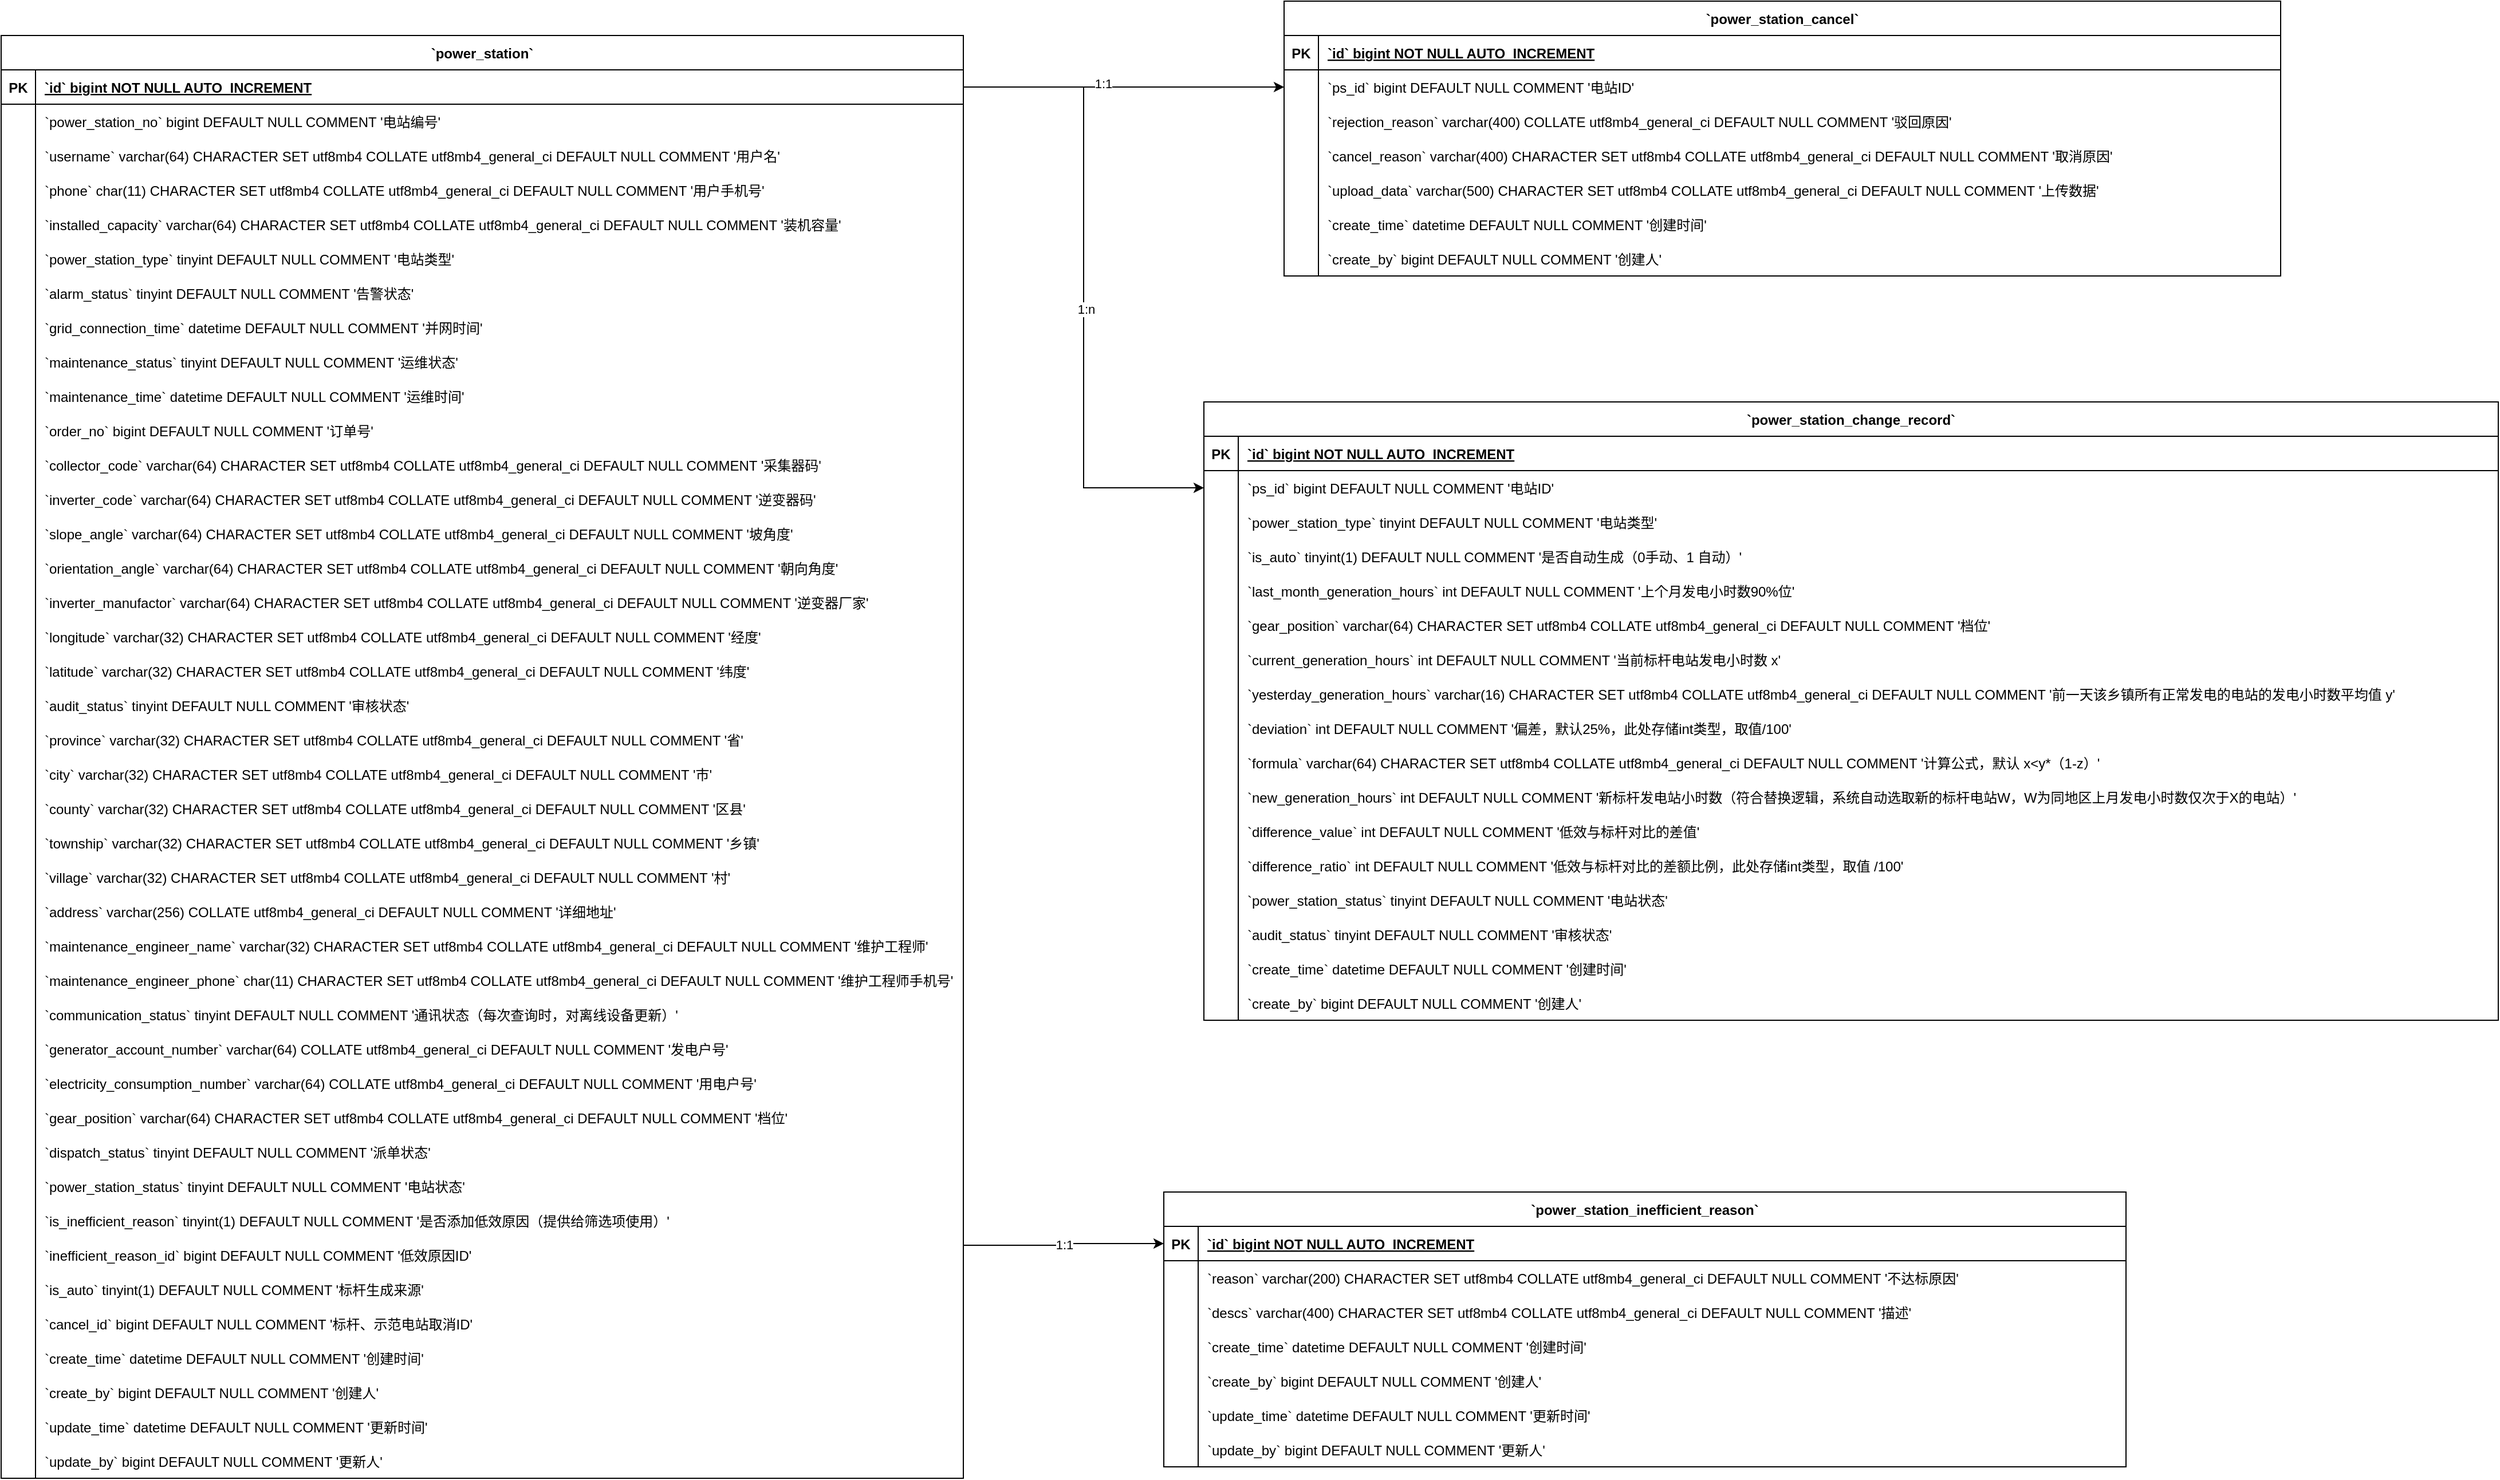 <mxfile version="21.2.1" type="github">
  <diagram id="R2lEEEUBdFMjLlhIrx00" name="Page-1">
    <mxGraphModel dx="2172" dy="2452" grid="1" gridSize="10" guides="1" tooltips="1" connect="1" arrows="1" fold="1" page="1" pageScale="1" pageWidth="850" pageHeight="1100" math="0" shadow="0" extFonts="Permanent Marker^https://fonts.googleapis.com/css?family=Permanent+Marker">
      <root>
        <mxCell id="0" />
        <mxCell id="1" parent="0" />
        <mxCell id="-NDaC0I0iqczgyZ4K7Db-1" value="`power_station`" style="shape=table;startSize=30;container=1;collapsible=1;childLayout=tableLayout;fixedRows=1;rowLines=0;fontStyle=1;align=center;resizeLast=1;" vertex="1" parent="1">
          <mxGeometry x="260" y="-510" width="840" height="1260" as="geometry" />
        </mxCell>
        <mxCell id="-NDaC0I0iqczgyZ4K7Db-2" value="" style="shape=tableRow;horizontal=0;startSize=0;swimlaneHead=0;swimlaneBody=0;fillColor=none;collapsible=0;dropTarget=0;points=[[0,0.5],[1,0.5]];portConstraint=eastwest;strokeColor=inherit;top=0;left=0;right=0;bottom=1;" vertex="1" parent="-NDaC0I0iqczgyZ4K7Db-1">
          <mxGeometry y="30" width="840" height="30" as="geometry" />
        </mxCell>
        <mxCell id="-NDaC0I0iqczgyZ4K7Db-3" value="PK" style="shape=partialRectangle;overflow=hidden;connectable=0;fillColor=none;strokeColor=inherit;top=0;left=0;bottom=0;right=0;fontStyle=1;" vertex="1" parent="-NDaC0I0iqczgyZ4K7Db-2">
          <mxGeometry width="30" height="30" as="geometry">
            <mxRectangle width="30" height="30" as="alternateBounds" />
          </mxGeometry>
        </mxCell>
        <mxCell id="-NDaC0I0iqczgyZ4K7Db-4" value="`id` bigint NOT NULL AUTO_INCREMENT" style="shape=partialRectangle;overflow=hidden;connectable=0;fillColor=none;align=left;strokeColor=inherit;top=0;left=0;bottom=0;right=0;spacingLeft=6;fontStyle=5;" vertex="1" parent="-NDaC0I0iqczgyZ4K7Db-2">
          <mxGeometry x="30" width="810" height="30" as="geometry">
            <mxRectangle width="810" height="30" as="alternateBounds" />
          </mxGeometry>
        </mxCell>
        <mxCell id="-NDaC0I0iqczgyZ4K7Db-5" value="" style="shape=tableRow;horizontal=0;startSize=0;swimlaneHead=0;swimlaneBody=0;fillColor=none;collapsible=0;dropTarget=0;points=[[0,0.5],[1,0.5]];portConstraint=eastwest;strokeColor=inherit;top=0;left=0;right=0;bottom=0;" vertex="1" parent="-NDaC0I0iqczgyZ4K7Db-1">
          <mxGeometry y="60" width="840" height="30" as="geometry" />
        </mxCell>
        <mxCell id="-NDaC0I0iqczgyZ4K7Db-6" value="" style="shape=partialRectangle;overflow=hidden;connectable=0;fillColor=none;strokeColor=inherit;top=0;left=0;bottom=0;right=0;" vertex="1" parent="-NDaC0I0iqczgyZ4K7Db-5">
          <mxGeometry width="30" height="30" as="geometry">
            <mxRectangle width="30" height="30" as="alternateBounds" />
          </mxGeometry>
        </mxCell>
        <mxCell id="-NDaC0I0iqczgyZ4K7Db-7" value="`power_station_no` bigint DEFAULT NULL COMMENT &#39;电站编号&#39;" style="shape=partialRectangle;overflow=hidden;connectable=0;fillColor=none;align=left;strokeColor=inherit;top=0;left=0;bottom=0;right=0;spacingLeft=6;" vertex="1" parent="-NDaC0I0iqczgyZ4K7Db-5">
          <mxGeometry x="30" width="810" height="30" as="geometry">
            <mxRectangle width="810" height="30" as="alternateBounds" />
          </mxGeometry>
        </mxCell>
        <mxCell id="-NDaC0I0iqczgyZ4K7Db-8" value="" style="shape=tableRow;horizontal=0;startSize=0;swimlaneHead=0;swimlaneBody=0;fillColor=none;collapsible=0;dropTarget=0;points=[[0,0.5],[1,0.5]];portConstraint=eastwest;strokeColor=inherit;top=0;left=0;right=0;bottom=0;" vertex="1" parent="-NDaC0I0iqczgyZ4K7Db-1">
          <mxGeometry y="90" width="840" height="30" as="geometry" />
        </mxCell>
        <mxCell id="-NDaC0I0iqczgyZ4K7Db-9" value="" style="shape=partialRectangle;overflow=hidden;connectable=0;fillColor=none;strokeColor=inherit;top=0;left=0;bottom=0;right=0;" vertex="1" parent="-NDaC0I0iqczgyZ4K7Db-8">
          <mxGeometry width="30" height="30" as="geometry">
            <mxRectangle width="30" height="30" as="alternateBounds" />
          </mxGeometry>
        </mxCell>
        <mxCell id="-NDaC0I0iqczgyZ4K7Db-10" value="`username` varchar(64) CHARACTER SET utf8mb4 COLLATE utf8mb4_general_ci DEFAULT NULL COMMENT &#39;用户名&#39;" style="shape=partialRectangle;overflow=hidden;connectable=0;fillColor=none;align=left;strokeColor=inherit;top=0;left=0;bottom=0;right=0;spacingLeft=6;" vertex="1" parent="-NDaC0I0iqczgyZ4K7Db-8">
          <mxGeometry x="30" width="810" height="30" as="geometry">
            <mxRectangle width="810" height="30" as="alternateBounds" />
          </mxGeometry>
        </mxCell>
        <mxCell id="-NDaC0I0iqczgyZ4K7Db-11" value="" style="shape=tableRow;horizontal=0;startSize=0;swimlaneHead=0;swimlaneBody=0;fillColor=none;collapsible=0;dropTarget=0;points=[[0,0.5],[1,0.5]];portConstraint=eastwest;strokeColor=inherit;top=0;left=0;right=0;bottom=0;" vertex="1" parent="-NDaC0I0iqczgyZ4K7Db-1">
          <mxGeometry y="120" width="840" height="30" as="geometry" />
        </mxCell>
        <mxCell id="-NDaC0I0iqczgyZ4K7Db-12" value="" style="shape=partialRectangle;overflow=hidden;connectable=0;fillColor=none;strokeColor=inherit;top=0;left=0;bottom=0;right=0;" vertex="1" parent="-NDaC0I0iqczgyZ4K7Db-11">
          <mxGeometry width="30" height="30" as="geometry">
            <mxRectangle width="30" height="30" as="alternateBounds" />
          </mxGeometry>
        </mxCell>
        <mxCell id="-NDaC0I0iqczgyZ4K7Db-13" value="`phone` char(11) CHARACTER SET utf8mb4 COLLATE utf8mb4_general_ci DEFAULT NULL COMMENT &#39;用户手机号&#39;" style="shape=partialRectangle;overflow=hidden;connectable=0;fillColor=none;align=left;strokeColor=inherit;top=0;left=0;bottom=0;right=0;spacingLeft=6;" vertex="1" parent="-NDaC0I0iqczgyZ4K7Db-11">
          <mxGeometry x="30" width="810" height="30" as="geometry">
            <mxRectangle width="810" height="30" as="alternateBounds" />
          </mxGeometry>
        </mxCell>
        <mxCell id="-NDaC0I0iqczgyZ4K7Db-14" value="" style="shape=tableRow;horizontal=0;startSize=0;swimlaneHead=0;swimlaneBody=0;fillColor=none;collapsible=0;dropTarget=0;points=[[0,0.5],[1,0.5]];portConstraint=eastwest;strokeColor=inherit;top=0;left=0;right=0;bottom=0;" vertex="1" parent="-NDaC0I0iqczgyZ4K7Db-1">
          <mxGeometry y="150" width="840" height="30" as="geometry" />
        </mxCell>
        <mxCell id="-NDaC0I0iqczgyZ4K7Db-15" value="" style="shape=partialRectangle;overflow=hidden;connectable=0;fillColor=none;strokeColor=inherit;top=0;left=0;bottom=0;right=0;" vertex="1" parent="-NDaC0I0iqczgyZ4K7Db-14">
          <mxGeometry width="30" height="30" as="geometry">
            <mxRectangle width="30" height="30" as="alternateBounds" />
          </mxGeometry>
        </mxCell>
        <mxCell id="-NDaC0I0iqczgyZ4K7Db-16" value="`installed_capacity` varchar(64) CHARACTER SET utf8mb4 COLLATE utf8mb4_general_ci DEFAULT NULL COMMENT &#39;装机容量&#39;" style="shape=partialRectangle;overflow=hidden;connectable=0;fillColor=none;align=left;strokeColor=inherit;top=0;left=0;bottom=0;right=0;spacingLeft=6;" vertex="1" parent="-NDaC0I0iqczgyZ4K7Db-14">
          <mxGeometry x="30" width="810" height="30" as="geometry">
            <mxRectangle width="810" height="30" as="alternateBounds" />
          </mxGeometry>
        </mxCell>
        <mxCell id="-NDaC0I0iqczgyZ4K7Db-17" value="" style="shape=tableRow;horizontal=0;startSize=0;swimlaneHead=0;swimlaneBody=0;fillColor=none;collapsible=0;dropTarget=0;points=[[0,0.5],[1,0.5]];portConstraint=eastwest;strokeColor=inherit;top=0;left=0;right=0;bottom=0;" vertex="1" parent="-NDaC0I0iqczgyZ4K7Db-1">
          <mxGeometry y="180" width="840" height="30" as="geometry" />
        </mxCell>
        <mxCell id="-NDaC0I0iqczgyZ4K7Db-18" value="" style="shape=partialRectangle;overflow=hidden;connectable=0;fillColor=none;strokeColor=inherit;top=0;left=0;bottom=0;right=0;" vertex="1" parent="-NDaC0I0iqczgyZ4K7Db-17">
          <mxGeometry width="30" height="30" as="geometry">
            <mxRectangle width="30" height="30" as="alternateBounds" />
          </mxGeometry>
        </mxCell>
        <mxCell id="-NDaC0I0iqczgyZ4K7Db-19" value="`power_station_type` tinyint DEFAULT NULL COMMENT &#39;电站类型&#39;" style="shape=partialRectangle;overflow=hidden;connectable=0;fillColor=none;align=left;strokeColor=inherit;top=0;left=0;bottom=0;right=0;spacingLeft=6;" vertex="1" parent="-NDaC0I0iqczgyZ4K7Db-17">
          <mxGeometry x="30" width="810" height="30" as="geometry">
            <mxRectangle width="810" height="30" as="alternateBounds" />
          </mxGeometry>
        </mxCell>
        <mxCell id="-NDaC0I0iqczgyZ4K7Db-20" value="" style="shape=tableRow;horizontal=0;startSize=0;swimlaneHead=0;swimlaneBody=0;fillColor=none;collapsible=0;dropTarget=0;points=[[0,0.5],[1,0.5]];portConstraint=eastwest;strokeColor=inherit;top=0;left=0;right=0;bottom=0;" vertex="1" parent="-NDaC0I0iqczgyZ4K7Db-1">
          <mxGeometry y="210" width="840" height="30" as="geometry" />
        </mxCell>
        <mxCell id="-NDaC0I0iqczgyZ4K7Db-21" value="" style="shape=partialRectangle;overflow=hidden;connectable=0;fillColor=none;strokeColor=inherit;top=0;left=0;bottom=0;right=0;" vertex="1" parent="-NDaC0I0iqczgyZ4K7Db-20">
          <mxGeometry width="30" height="30" as="geometry">
            <mxRectangle width="30" height="30" as="alternateBounds" />
          </mxGeometry>
        </mxCell>
        <mxCell id="-NDaC0I0iqczgyZ4K7Db-22" value="`alarm_status` tinyint DEFAULT NULL COMMENT &#39;告警状态&#39;" style="shape=partialRectangle;overflow=hidden;connectable=0;fillColor=none;align=left;strokeColor=inherit;top=0;left=0;bottom=0;right=0;spacingLeft=6;" vertex="1" parent="-NDaC0I0iqczgyZ4K7Db-20">
          <mxGeometry x="30" width="810" height="30" as="geometry">
            <mxRectangle width="810" height="30" as="alternateBounds" />
          </mxGeometry>
        </mxCell>
        <mxCell id="-NDaC0I0iqczgyZ4K7Db-23" value="" style="shape=tableRow;horizontal=0;startSize=0;swimlaneHead=0;swimlaneBody=0;fillColor=none;collapsible=0;dropTarget=0;points=[[0,0.5],[1,0.5]];portConstraint=eastwest;strokeColor=inherit;top=0;left=0;right=0;bottom=0;" vertex="1" parent="-NDaC0I0iqczgyZ4K7Db-1">
          <mxGeometry y="240" width="840" height="30" as="geometry" />
        </mxCell>
        <mxCell id="-NDaC0I0iqczgyZ4K7Db-24" value="" style="shape=partialRectangle;overflow=hidden;connectable=0;fillColor=none;strokeColor=inherit;top=0;left=0;bottom=0;right=0;" vertex="1" parent="-NDaC0I0iqczgyZ4K7Db-23">
          <mxGeometry width="30" height="30" as="geometry">
            <mxRectangle width="30" height="30" as="alternateBounds" />
          </mxGeometry>
        </mxCell>
        <mxCell id="-NDaC0I0iqczgyZ4K7Db-25" value="`grid_connection_time` datetime DEFAULT NULL COMMENT &#39;并网时间&#39;" style="shape=partialRectangle;overflow=hidden;connectable=0;fillColor=none;align=left;strokeColor=inherit;top=0;left=0;bottom=0;right=0;spacingLeft=6;" vertex="1" parent="-NDaC0I0iqczgyZ4K7Db-23">
          <mxGeometry x="30" width="810" height="30" as="geometry">
            <mxRectangle width="810" height="30" as="alternateBounds" />
          </mxGeometry>
        </mxCell>
        <mxCell id="-NDaC0I0iqczgyZ4K7Db-26" value="" style="shape=tableRow;horizontal=0;startSize=0;swimlaneHead=0;swimlaneBody=0;fillColor=none;collapsible=0;dropTarget=0;points=[[0,0.5],[1,0.5]];portConstraint=eastwest;strokeColor=inherit;top=0;left=0;right=0;bottom=0;" vertex="1" parent="-NDaC0I0iqczgyZ4K7Db-1">
          <mxGeometry y="270" width="840" height="30" as="geometry" />
        </mxCell>
        <mxCell id="-NDaC0I0iqczgyZ4K7Db-27" value="" style="shape=partialRectangle;overflow=hidden;connectable=0;fillColor=none;strokeColor=inherit;top=0;left=0;bottom=0;right=0;" vertex="1" parent="-NDaC0I0iqczgyZ4K7Db-26">
          <mxGeometry width="30" height="30" as="geometry">
            <mxRectangle width="30" height="30" as="alternateBounds" />
          </mxGeometry>
        </mxCell>
        <mxCell id="-NDaC0I0iqczgyZ4K7Db-28" value="`maintenance_status` tinyint DEFAULT NULL COMMENT &#39;运维状态&#39;" style="shape=partialRectangle;overflow=hidden;connectable=0;fillColor=none;align=left;strokeColor=inherit;top=0;left=0;bottom=0;right=0;spacingLeft=6;" vertex="1" parent="-NDaC0I0iqczgyZ4K7Db-26">
          <mxGeometry x="30" width="810" height="30" as="geometry">
            <mxRectangle width="810" height="30" as="alternateBounds" />
          </mxGeometry>
        </mxCell>
        <mxCell id="-NDaC0I0iqczgyZ4K7Db-29" value="" style="shape=tableRow;horizontal=0;startSize=0;swimlaneHead=0;swimlaneBody=0;fillColor=none;collapsible=0;dropTarget=0;points=[[0,0.5],[1,0.5]];portConstraint=eastwest;strokeColor=inherit;top=0;left=0;right=0;bottom=0;" vertex="1" parent="-NDaC0I0iqczgyZ4K7Db-1">
          <mxGeometry y="300" width="840" height="30" as="geometry" />
        </mxCell>
        <mxCell id="-NDaC0I0iqczgyZ4K7Db-30" value="" style="shape=partialRectangle;overflow=hidden;connectable=0;fillColor=none;strokeColor=inherit;top=0;left=0;bottom=0;right=0;" vertex="1" parent="-NDaC0I0iqczgyZ4K7Db-29">
          <mxGeometry width="30" height="30" as="geometry">
            <mxRectangle width="30" height="30" as="alternateBounds" />
          </mxGeometry>
        </mxCell>
        <mxCell id="-NDaC0I0iqczgyZ4K7Db-31" value="`maintenance_time` datetime DEFAULT NULL COMMENT &#39;运维时间&#39;" style="shape=partialRectangle;overflow=hidden;connectable=0;fillColor=none;align=left;strokeColor=inherit;top=0;left=0;bottom=0;right=0;spacingLeft=6;" vertex="1" parent="-NDaC0I0iqczgyZ4K7Db-29">
          <mxGeometry x="30" width="810" height="30" as="geometry">
            <mxRectangle width="810" height="30" as="alternateBounds" />
          </mxGeometry>
        </mxCell>
        <mxCell id="-NDaC0I0iqczgyZ4K7Db-32" value="" style="shape=tableRow;horizontal=0;startSize=0;swimlaneHead=0;swimlaneBody=0;fillColor=none;collapsible=0;dropTarget=0;points=[[0,0.5],[1,0.5]];portConstraint=eastwest;strokeColor=inherit;top=0;left=0;right=0;bottom=0;" vertex="1" parent="-NDaC0I0iqczgyZ4K7Db-1">
          <mxGeometry y="330" width="840" height="30" as="geometry" />
        </mxCell>
        <mxCell id="-NDaC0I0iqczgyZ4K7Db-33" value="" style="shape=partialRectangle;overflow=hidden;connectable=0;fillColor=none;strokeColor=inherit;top=0;left=0;bottom=0;right=0;" vertex="1" parent="-NDaC0I0iqczgyZ4K7Db-32">
          <mxGeometry width="30" height="30" as="geometry">
            <mxRectangle width="30" height="30" as="alternateBounds" />
          </mxGeometry>
        </mxCell>
        <mxCell id="-NDaC0I0iqczgyZ4K7Db-34" value="`order_no` bigint DEFAULT NULL COMMENT &#39;订单号&#39;" style="shape=partialRectangle;overflow=hidden;connectable=0;fillColor=none;align=left;strokeColor=inherit;top=0;left=0;bottom=0;right=0;spacingLeft=6;" vertex="1" parent="-NDaC0I0iqczgyZ4K7Db-32">
          <mxGeometry x="30" width="810" height="30" as="geometry">
            <mxRectangle width="810" height="30" as="alternateBounds" />
          </mxGeometry>
        </mxCell>
        <mxCell id="-NDaC0I0iqczgyZ4K7Db-35" value="" style="shape=tableRow;horizontal=0;startSize=0;swimlaneHead=0;swimlaneBody=0;fillColor=none;collapsible=0;dropTarget=0;points=[[0,0.5],[1,0.5]];portConstraint=eastwest;strokeColor=inherit;top=0;left=0;right=0;bottom=0;" vertex="1" parent="-NDaC0I0iqczgyZ4K7Db-1">
          <mxGeometry y="360" width="840" height="30" as="geometry" />
        </mxCell>
        <mxCell id="-NDaC0I0iqczgyZ4K7Db-36" value="" style="shape=partialRectangle;overflow=hidden;connectable=0;fillColor=none;strokeColor=inherit;top=0;left=0;bottom=0;right=0;" vertex="1" parent="-NDaC0I0iqczgyZ4K7Db-35">
          <mxGeometry width="30" height="30" as="geometry">
            <mxRectangle width="30" height="30" as="alternateBounds" />
          </mxGeometry>
        </mxCell>
        <mxCell id="-NDaC0I0iqczgyZ4K7Db-37" value="`collector_code` varchar(64) CHARACTER SET utf8mb4 COLLATE utf8mb4_general_ci DEFAULT NULL COMMENT &#39;采集器码&#39;" style="shape=partialRectangle;overflow=hidden;connectable=0;fillColor=none;align=left;strokeColor=inherit;top=0;left=0;bottom=0;right=0;spacingLeft=6;" vertex="1" parent="-NDaC0I0iqczgyZ4K7Db-35">
          <mxGeometry x="30" width="810" height="30" as="geometry">
            <mxRectangle width="810" height="30" as="alternateBounds" />
          </mxGeometry>
        </mxCell>
        <mxCell id="-NDaC0I0iqczgyZ4K7Db-38" value="" style="shape=tableRow;horizontal=0;startSize=0;swimlaneHead=0;swimlaneBody=0;fillColor=none;collapsible=0;dropTarget=0;points=[[0,0.5],[1,0.5]];portConstraint=eastwest;strokeColor=inherit;top=0;left=0;right=0;bottom=0;" vertex="1" parent="-NDaC0I0iqczgyZ4K7Db-1">
          <mxGeometry y="390" width="840" height="30" as="geometry" />
        </mxCell>
        <mxCell id="-NDaC0I0iqczgyZ4K7Db-39" value="" style="shape=partialRectangle;overflow=hidden;connectable=0;fillColor=none;strokeColor=inherit;top=0;left=0;bottom=0;right=0;" vertex="1" parent="-NDaC0I0iqczgyZ4K7Db-38">
          <mxGeometry width="30" height="30" as="geometry">
            <mxRectangle width="30" height="30" as="alternateBounds" />
          </mxGeometry>
        </mxCell>
        <mxCell id="-NDaC0I0iqczgyZ4K7Db-40" value="`inverter_code` varchar(64) CHARACTER SET utf8mb4 COLLATE utf8mb4_general_ci DEFAULT NULL COMMENT &#39;逆变器码&#39;" style="shape=partialRectangle;overflow=hidden;connectable=0;fillColor=none;align=left;strokeColor=inherit;top=0;left=0;bottom=0;right=0;spacingLeft=6;" vertex="1" parent="-NDaC0I0iqczgyZ4K7Db-38">
          <mxGeometry x="30" width="810" height="30" as="geometry">
            <mxRectangle width="810" height="30" as="alternateBounds" />
          </mxGeometry>
        </mxCell>
        <mxCell id="-NDaC0I0iqczgyZ4K7Db-41" value="" style="shape=tableRow;horizontal=0;startSize=0;swimlaneHead=0;swimlaneBody=0;fillColor=none;collapsible=0;dropTarget=0;points=[[0,0.5],[1,0.5]];portConstraint=eastwest;strokeColor=inherit;top=0;left=0;right=0;bottom=0;" vertex="1" parent="-NDaC0I0iqczgyZ4K7Db-1">
          <mxGeometry y="420" width="840" height="30" as="geometry" />
        </mxCell>
        <mxCell id="-NDaC0I0iqczgyZ4K7Db-42" value="" style="shape=partialRectangle;overflow=hidden;connectable=0;fillColor=none;strokeColor=inherit;top=0;left=0;bottom=0;right=0;" vertex="1" parent="-NDaC0I0iqczgyZ4K7Db-41">
          <mxGeometry width="30" height="30" as="geometry">
            <mxRectangle width="30" height="30" as="alternateBounds" />
          </mxGeometry>
        </mxCell>
        <mxCell id="-NDaC0I0iqczgyZ4K7Db-43" value="`slope_angle` varchar(64) CHARACTER SET utf8mb4 COLLATE utf8mb4_general_ci DEFAULT NULL COMMENT &#39;坡角度&#39;" style="shape=partialRectangle;overflow=hidden;connectable=0;fillColor=none;align=left;strokeColor=inherit;top=0;left=0;bottom=0;right=0;spacingLeft=6;" vertex="1" parent="-NDaC0I0iqczgyZ4K7Db-41">
          <mxGeometry x="30" width="810" height="30" as="geometry">
            <mxRectangle width="810" height="30" as="alternateBounds" />
          </mxGeometry>
        </mxCell>
        <mxCell id="-NDaC0I0iqczgyZ4K7Db-44" value="" style="shape=tableRow;horizontal=0;startSize=0;swimlaneHead=0;swimlaneBody=0;fillColor=none;collapsible=0;dropTarget=0;points=[[0,0.5],[1,0.5]];portConstraint=eastwest;strokeColor=inherit;top=0;left=0;right=0;bottom=0;" vertex="1" parent="-NDaC0I0iqczgyZ4K7Db-1">
          <mxGeometry y="450" width="840" height="30" as="geometry" />
        </mxCell>
        <mxCell id="-NDaC0I0iqczgyZ4K7Db-45" value="" style="shape=partialRectangle;overflow=hidden;connectable=0;fillColor=none;strokeColor=inherit;top=0;left=0;bottom=0;right=0;" vertex="1" parent="-NDaC0I0iqczgyZ4K7Db-44">
          <mxGeometry width="30" height="30" as="geometry">
            <mxRectangle width="30" height="30" as="alternateBounds" />
          </mxGeometry>
        </mxCell>
        <mxCell id="-NDaC0I0iqczgyZ4K7Db-46" value="`orientation_angle` varchar(64) CHARACTER SET utf8mb4 COLLATE utf8mb4_general_ci DEFAULT NULL COMMENT &#39;朝向角度&#39;" style="shape=partialRectangle;overflow=hidden;connectable=0;fillColor=none;align=left;strokeColor=inherit;top=0;left=0;bottom=0;right=0;spacingLeft=6;" vertex="1" parent="-NDaC0I0iqczgyZ4K7Db-44">
          <mxGeometry x="30" width="810" height="30" as="geometry">
            <mxRectangle width="810" height="30" as="alternateBounds" />
          </mxGeometry>
        </mxCell>
        <mxCell id="-NDaC0I0iqczgyZ4K7Db-47" value="" style="shape=tableRow;horizontal=0;startSize=0;swimlaneHead=0;swimlaneBody=0;fillColor=none;collapsible=0;dropTarget=0;points=[[0,0.5],[1,0.5]];portConstraint=eastwest;strokeColor=inherit;top=0;left=0;right=0;bottom=0;" vertex="1" parent="-NDaC0I0iqczgyZ4K7Db-1">
          <mxGeometry y="480" width="840" height="30" as="geometry" />
        </mxCell>
        <mxCell id="-NDaC0I0iqczgyZ4K7Db-48" value="" style="shape=partialRectangle;overflow=hidden;connectable=0;fillColor=none;strokeColor=inherit;top=0;left=0;bottom=0;right=0;" vertex="1" parent="-NDaC0I0iqczgyZ4K7Db-47">
          <mxGeometry width="30" height="30" as="geometry">
            <mxRectangle width="30" height="30" as="alternateBounds" />
          </mxGeometry>
        </mxCell>
        <mxCell id="-NDaC0I0iqczgyZ4K7Db-49" value="`inverter_manufactor` varchar(64) CHARACTER SET utf8mb4 COLLATE utf8mb4_general_ci DEFAULT NULL COMMENT &#39;逆变器厂家&#39;" style="shape=partialRectangle;overflow=hidden;connectable=0;fillColor=none;align=left;strokeColor=inherit;top=0;left=0;bottom=0;right=0;spacingLeft=6;" vertex="1" parent="-NDaC0I0iqczgyZ4K7Db-47">
          <mxGeometry x="30" width="810" height="30" as="geometry">
            <mxRectangle width="810" height="30" as="alternateBounds" />
          </mxGeometry>
        </mxCell>
        <mxCell id="-NDaC0I0iqczgyZ4K7Db-50" value="" style="shape=tableRow;horizontal=0;startSize=0;swimlaneHead=0;swimlaneBody=0;fillColor=none;collapsible=0;dropTarget=0;points=[[0,0.5],[1,0.5]];portConstraint=eastwest;strokeColor=inherit;top=0;left=0;right=0;bottom=0;" vertex="1" parent="-NDaC0I0iqczgyZ4K7Db-1">
          <mxGeometry y="510" width="840" height="30" as="geometry" />
        </mxCell>
        <mxCell id="-NDaC0I0iqczgyZ4K7Db-51" value="" style="shape=partialRectangle;overflow=hidden;connectable=0;fillColor=none;strokeColor=inherit;top=0;left=0;bottom=0;right=0;" vertex="1" parent="-NDaC0I0iqczgyZ4K7Db-50">
          <mxGeometry width="30" height="30" as="geometry">
            <mxRectangle width="30" height="30" as="alternateBounds" />
          </mxGeometry>
        </mxCell>
        <mxCell id="-NDaC0I0iqczgyZ4K7Db-52" value="`longitude` varchar(32) CHARACTER SET utf8mb4 COLLATE utf8mb4_general_ci DEFAULT NULL COMMENT &#39;经度&#39;" style="shape=partialRectangle;overflow=hidden;connectable=0;fillColor=none;align=left;strokeColor=inherit;top=0;left=0;bottom=0;right=0;spacingLeft=6;" vertex="1" parent="-NDaC0I0iqczgyZ4K7Db-50">
          <mxGeometry x="30" width="810" height="30" as="geometry">
            <mxRectangle width="810" height="30" as="alternateBounds" />
          </mxGeometry>
        </mxCell>
        <mxCell id="-NDaC0I0iqczgyZ4K7Db-53" value="" style="shape=tableRow;horizontal=0;startSize=0;swimlaneHead=0;swimlaneBody=0;fillColor=none;collapsible=0;dropTarget=0;points=[[0,0.5],[1,0.5]];portConstraint=eastwest;strokeColor=inherit;top=0;left=0;right=0;bottom=0;" vertex="1" parent="-NDaC0I0iqczgyZ4K7Db-1">
          <mxGeometry y="540" width="840" height="30" as="geometry" />
        </mxCell>
        <mxCell id="-NDaC0I0iqczgyZ4K7Db-54" value="" style="shape=partialRectangle;overflow=hidden;connectable=0;fillColor=none;strokeColor=inherit;top=0;left=0;bottom=0;right=0;" vertex="1" parent="-NDaC0I0iqczgyZ4K7Db-53">
          <mxGeometry width="30" height="30" as="geometry">
            <mxRectangle width="30" height="30" as="alternateBounds" />
          </mxGeometry>
        </mxCell>
        <mxCell id="-NDaC0I0iqczgyZ4K7Db-55" value="`latitude` varchar(32) CHARACTER SET utf8mb4 COLLATE utf8mb4_general_ci DEFAULT NULL COMMENT &#39;纬度&#39;" style="shape=partialRectangle;overflow=hidden;connectable=0;fillColor=none;align=left;strokeColor=inherit;top=0;left=0;bottom=0;right=0;spacingLeft=6;" vertex="1" parent="-NDaC0I0iqczgyZ4K7Db-53">
          <mxGeometry x="30" width="810" height="30" as="geometry">
            <mxRectangle width="810" height="30" as="alternateBounds" />
          </mxGeometry>
        </mxCell>
        <mxCell id="-NDaC0I0iqczgyZ4K7Db-56" value="" style="shape=tableRow;horizontal=0;startSize=0;swimlaneHead=0;swimlaneBody=0;fillColor=none;collapsible=0;dropTarget=0;points=[[0,0.5],[1,0.5]];portConstraint=eastwest;strokeColor=inherit;top=0;left=0;right=0;bottom=0;" vertex="1" parent="-NDaC0I0iqczgyZ4K7Db-1">
          <mxGeometry y="570" width="840" height="30" as="geometry" />
        </mxCell>
        <mxCell id="-NDaC0I0iqczgyZ4K7Db-57" value="" style="shape=partialRectangle;overflow=hidden;connectable=0;fillColor=none;strokeColor=inherit;top=0;left=0;bottom=0;right=0;" vertex="1" parent="-NDaC0I0iqczgyZ4K7Db-56">
          <mxGeometry width="30" height="30" as="geometry">
            <mxRectangle width="30" height="30" as="alternateBounds" />
          </mxGeometry>
        </mxCell>
        <mxCell id="-NDaC0I0iqczgyZ4K7Db-58" value="`audit_status` tinyint DEFAULT NULL COMMENT &#39;审核状态&#39;" style="shape=partialRectangle;overflow=hidden;connectable=0;fillColor=none;align=left;strokeColor=inherit;top=0;left=0;bottom=0;right=0;spacingLeft=6;" vertex="1" parent="-NDaC0I0iqczgyZ4K7Db-56">
          <mxGeometry x="30" width="810" height="30" as="geometry">
            <mxRectangle width="810" height="30" as="alternateBounds" />
          </mxGeometry>
        </mxCell>
        <mxCell id="-NDaC0I0iqczgyZ4K7Db-59" value="" style="shape=tableRow;horizontal=0;startSize=0;swimlaneHead=0;swimlaneBody=0;fillColor=none;collapsible=0;dropTarget=0;points=[[0,0.5],[1,0.5]];portConstraint=eastwest;strokeColor=inherit;top=0;left=0;right=0;bottom=0;" vertex="1" parent="-NDaC0I0iqczgyZ4K7Db-1">
          <mxGeometry y="600" width="840" height="30" as="geometry" />
        </mxCell>
        <mxCell id="-NDaC0I0iqczgyZ4K7Db-60" value="" style="shape=partialRectangle;overflow=hidden;connectable=0;fillColor=none;strokeColor=inherit;top=0;left=0;bottom=0;right=0;" vertex="1" parent="-NDaC0I0iqczgyZ4K7Db-59">
          <mxGeometry width="30" height="30" as="geometry">
            <mxRectangle width="30" height="30" as="alternateBounds" />
          </mxGeometry>
        </mxCell>
        <mxCell id="-NDaC0I0iqczgyZ4K7Db-61" value="`province` varchar(32) CHARACTER SET utf8mb4 COLLATE utf8mb4_general_ci DEFAULT NULL COMMENT &#39;省&#39;" style="shape=partialRectangle;overflow=hidden;connectable=0;fillColor=none;align=left;strokeColor=inherit;top=0;left=0;bottom=0;right=0;spacingLeft=6;" vertex="1" parent="-NDaC0I0iqczgyZ4K7Db-59">
          <mxGeometry x="30" width="810" height="30" as="geometry">
            <mxRectangle width="810" height="30" as="alternateBounds" />
          </mxGeometry>
        </mxCell>
        <mxCell id="-NDaC0I0iqczgyZ4K7Db-62" value="" style="shape=tableRow;horizontal=0;startSize=0;swimlaneHead=0;swimlaneBody=0;fillColor=none;collapsible=0;dropTarget=0;points=[[0,0.5],[1,0.5]];portConstraint=eastwest;strokeColor=inherit;top=0;left=0;right=0;bottom=0;" vertex="1" parent="-NDaC0I0iqczgyZ4K7Db-1">
          <mxGeometry y="630" width="840" height="30" as="geometry" />
        </mxCell>
        <mxCell id="-NDaC0I0iqczgyZ4K7Db-63" value="" style="shape=partialRectangle;overflow=hidden;connectable=0;fillColor=none;strokeColor=inherit;top=0;left=0;bottom=0;right=0;" vertex="1" parent="-NDaC0I0iqczgyZ4K7Db-62">
          <mxGeometry width="30" height="30" as="geometry">
            <mxRectangle width="30" height="30" as="alternateBounds" />
          </mxGeometry>
        </mxCell>
        <mxCell id="-NDaC0I0iqczgyZ4K7Db-64" value="`city` varchar(32) CHARACTER SET utf8mb4 COLLATE utf8mb4_general_ci DEFAULT NULL COMMENT &#39;市&#39;" style="shape=partialRectangle;overflow=hidden;connectable=0;fillColor=none;align=left;strokeColor=inherit;top=0;left=0;bottom=0;right=0;spacingLeft=6;" vertex="1" parent="-NDaC0I0iqczgyZ4K7Db-62">
          <mxGeometry x="30" width="810" height="30" as="geometry">
            <mxRectangle width="810" height="30" as="alternateBounds" />
          </mxGeometry>
        </mxCell>
        <mxCell id="-NDaC0I0iqczgyZ4K7Db-65" value="" style="shape=tableRow;horizontal=0;startSize=0;swimlaneHead=0;swimlaneBody=0;fillColor=none;collapsible=0;dropTarget=0;points=[[0,0.5],[1,0.5]];portConstraint=eastwest;strokeColor=inherit;top=0;left=0;right=0;bottom=0;" vertex="1" parent="-NDaC0I0iqczgyZ4K7Db-1">
          <mxGeometry y="660" width="840" height="30" as="geometry" />
        </mxCell>
        <mxCell id="-NDaC0I0iqczgyZ4K7Db-66" value="" style="shape=partialRectangle;overflow=hidden;connectable=0;fillColor=none;strokeColor=inherit;top=0;left=0;bottom=0;right=0;" vertex="1" parent="-NDaC0I0iqczgyZ4K7Db-65">
          <mxGeometry width="30" height="30" as="geometry">
            <mxRectangle width="30" height="30" as="alternateBounds" />
          </mxGeometry>
        </mxCell>
        <mxCell id="-NDaC0I0iqczgyZ4K7Db-67" value="`county` varchar(32) CHARACTER SET utf8mb4 COLLATE utf8mb4_general_ci DEFAULT NULL COMMENT &#39;区县&#39;" style="shape=partialRectangle;overflow=hidden;connectable=0;fillColor=none;align=left;strokeColor=inherit;top=0;left=0;bottom=0;right=0;spacingLeft=6;" vertex="1" parent="-NDaC0I0iqczgyZ4K7Db-65">
          <mxGeometry x="30" width="810" height="30" as="geometry">
            <mxRectangle width="810" height="30" as="alternateBounds" />
          </mxGeometry>
        </mxCell>
        <mxCell id="-NDaC0I0iqczgyZ4K7Db-68" value="" style="shape=tableRow;horizontal=0;startSize=0;swimlaneHead=0;swimlaneBody=0;fillColor=none;collapsible=0;dropTarget=0;points=[[0,0.5],[1,0.5]];portConstraint=eastwest;strokeColor=inherit;top=0;left=0;right=0;bottom=0;" vertex="1" parent="-NDaC0I0iqczgyZ4K7Db-1">
          <mxGeometry y="690" width="840" height="30" as="geometry" />
        </mxCell>
        <mxCell id="-NDaC0I0iqczgyZ4K7Db-69" value="" style="shape=partialRectangle;overflow=hidden;connectable=0;fillColor=none;strokeColor=inherit;top=0;left=0;bottom=0;right=0;" vertex="1" parent="-NDaC0I0iqczgyZ4K7Db-68">
          <mxGeometry width="30" height="30" as="geometry">
            <mxRectangle width="30" height="30" as="alternateBounds" />
          </mxGeometry>
        </mxCell>
        <mxCell id="-NDaC0I0iqczgyZ4K7Db-70" value="`township` varchar(32) CHARACTER SET utf8mb4 COLLATE utf8mb4_general_ci DEFAULT NULL COMMENT &#39;乡镇&#39;" style="shape=partialRectangle;overflow=hidden;connectable=0;fillColor=none;align=left;strokeColor=inherit;top=0;left=0;bottom=0;right=0;spacingLeft=6;" vertex="1" parent="-NDaC0I0iqczgyZ4K7Db-68">
          <mxGeometry x="30" width="810" height="30" as="geometry">
            <mxRectangle width="810" height="30" as="alternateBounds" />
          </mxGeometry>
        </mxCell>
        <mxCell id="-NDaC0I0iqczgyZ4K7Db-71" value="" style="shape=tableRow;horizontal=0;startSize=0;swimlaneHead=0;swimlaneBody=0;fillColor=none;collapsible=0;dropTarget=0;points=[[0,0.5],[1,0.5]];portConstraint=eastwest;strokeColor=inherit;top=0;left=0;right=0;bottom=0;" vertex="1" parent="-NDaC0I0iqczgyZ4K7Db-1">
          <mxGeometry y="720" width="840" height="30" as="geometry" />
        </mxCell>
        <mxCell id="-NDaC0I0iqczgyZ4K7Db-72" value="" style="shape=partialRectangle;overflow=hidden;connectable=0;fillColor=none;strokeColor=inherit;top=0;left=0;bottom=0;right=0;" vertex="1" parent="-NDaC0I0iqczgyZ4K7Db-71">
          <mxGeometry width="30" height="30" as="geometry">
            <mxRectangle width="30" height="30" as="alternateBounds" />
          </mxGeometry>
        </mxCell>
        <mxCell id="-NDaC0I0iqczgyZ4K7Db-73" value="`village` varchar(32) CHARACTER SET utf8mb4 COLLATE utf8mb4_general_ci DEFAULT NULL COMMENT &#39;村&#39;" style="shape=partialRectangle;overflow=hidden;connectable=0;fillColor=none;align=left;strokeColor=inherit;top=0;left=0;bottom=0;right=0;spacingLeft=6;" vertex="1" parent="-NDaC0I0iqczgyZ4K7Db-71">
          <mxGeometry x="30" width="810" height="30" as="geometry">
            <mxRectangle width="810" height="30" as="alternateBounds" />
          </mxGeometry>
        </mxCell>
        <mxCell id="-NDaC0I0iqczgyZ4K7Db-74" value="" style="shape=tableRow;horizontal=0;startSize=0;swimlaneHead=0;swimlaneBody=0;fillColor=none;collapsible=0;dropTarget=0;points=[[0,0.5],[1,0.5]];portConstraint=eastwest;strokeColor=inherit;top=0;left=0;right=0;bottom=0;" vertex="1" parent="-NDaC0I0iqczgyZ4K7Db-1">
          <mxGeometry y="750" width="840" height="30" as="geometry" />
        </mxCell>
        <mxCell id="-NDaC0I0iqczgyZ4K7Db-75" value="" style="shape=partialRectangle;overflow=hidden;connectable=0;fillColor=none;strokeColor=inherit;top=0;left=0;bottom=0;right=0;" vertex="1" parent="-NDaC0I0iqczgyZ4K7Db-74">
          <mxGeometry width="30" height="30" as="geometry">
            <mxRectangle width="30" height="30" as="alternateBounds" />
          </mxGeometry>
        </mxCell>
        <mxCell id="-NDaC0I0iqczgyZ4K7Db-76" value="`address` varchar(256) COLLATE utf8mb4_general_ci DEFAULT NULL COMMENT &#39;详细地址&#39;" style="shape=partialRectangle;overflow=hidden;connectable=0;fillColor=none;align=left;strokeColor=inherit;top=0;left=0;bottom=0;right=0;spacingLeft=6;" vertex="1" parent="-NDaC0I0iqczgyZ4K7Db-74">
          <mxGeometry x="30" width="810" height="30" as="geometry">
            <mxRectangle width="810" height="30" as="alternateBounds" />
          </mxGeometry>
        </mxCell>
        <mxCell id="-NDaC0I0iqczgyZ4K7Db-77" value="" style="shape=tableRow;horizontal=0;startSize=0;swimlaneHead=0;swimlaneBody=0;fillColor=none;collapsible=0;dropTarget=0;points=[[0,0.5],[1,0.5]];portConstraint=eastwest;strokeColor=inherit;top=0;left=0;right=0;bottom=0;" vertex="1" parent="-NDaC0I0iqczgyZ4K7Db-1">
          <mxGeometry y="780" width="840" height="30" as="geometry" />
        </mxCell>
        <mxCell id="-NDaC0I0iqczgyZ4K7Db-78" value="" style="shape=partialRectangle;overflow=hidden;connectable=0;fillColor=none;strokeColor=inherit;top=0;left=0;bottom=0;right=0;" vertex="1" parent="-NDaC0I0iqczgyZ4K7Db-77">
          <mxGeometry width="30" height="30" as="geometry">
            <mxRectangle width="30" height="30" as="alternateBounds" />
          </mxGeometry>
        </mxCell>
        <mxCell id="-NDaC0I0iqczgyZ4K7Db-79" value="`maintenance_engineer_name` varchar(32) CHARACTER SET utf8mb4 COLLATE utf8mb4_general_ci DEFAULT NULL COMMENT &#39;维护工程师&#39;" style="shape=partialRectangle;overflow=hidden;connectable=0;fillColor=none;align=left;strokeColor=inherit;top=0;left=0;bottom=0;right=0;spacingLeft=6;" vertex="1" parent="-NDaC0I0iqczgyZ4K7Db-77">
          <mxGeometry x="30" width="810" height="30" as="geometry">
            <mxRectangle width="810" height="30" as="alternateBounds" />
          </mxGeometry>
        </mxCell>
        <mxCell id="-NDaC0I0iqczgyZ4K7Db-80" value="" style="shape=tableRow;horizontal=0;startSize=0;swimlaneHead=0;swimlaneBody=0;fillColor=none;collapsible=0;dropTarget=0;points=[[0,0.5],[1,0.5]];portConstraint=eastwest;strokeColor=inherit;top=0;left=0;right=0;bottom=0;" vertex="1" parent="-NDaC0I0iqczgyZ4K7Db-1">
          <mxGeometry y="810" width="840" height="30" as="geometry" />
        </mxCell>
        <mxCell id="-NDaC0I0iqczgyZ4K7Db-81" value="" style="shape=partialRectangle;overflow=hidden;connectable=0;fillColor=none;strokeColor=inherit;top=0;left=0;bottom=0;right=0;" vertex="1" parent="-NDaC0I0iqczgyZ4K7Db-80">
          <mxGeometry width="30" height="30" as="geometry">
            <mxRectangle width="30" height="30" as="alternateBounds" />
          </mxGeometry>
        </mxCell>
        <mxCell id="-NDaC0I0iqczgyZ4K7Db-82" value="`maintenance_engineer_phone` char(11) CHARACTER SET utf8mb4 COLLATE utf8mb4_general_ci DEFAULT NULL COMMENT &#39;维护工程师手机号&#39;" style="shape=partialRectangle;overflow=hidden;connectable=0;fillColor=none;align=left;strokeColor=inherit;top=0;left=0;bottom=0;right=0;spacingLeft=6;" vertex="1" parent="-NDaC0I0iqczgyZ4K7Db-80">
          <mxGeometry x="30" width="810" height="30" as="geometry">
            <mxRectangle width="810" height="30" as="alternateBounds" />
          </mxGeometry>
        </mxCell>
        <mxCell id="-NDaC0I0iqczgyZ4K7Db-83" value="" style="shape=tableRow;horizontal=0;startSize=0;swimlaneHead=0;swimlaneBody=0;fillColor=none;collapsible=0;dropTarget=0;points=[[0,0.5],[1,0.5]];portConstraint=eastwest;strokeColor=inherit;top=0;left=0;right=0;bottom=0;" vertex="1" parent="-NDaC0I0iqczgyZ4K7Db-1">
          <mxGeometry y="840" width="840" height="30" as="geometry" />
        </mxCell>
        <mxCell id="-NDaC0I0iqczgyZ4K7Db-84" value="" style="shape=partialRectangle;overflow=hidden;connectable=0;fillColor=none;strokeColor=inherit;top=0;left=0;bottom=0;right=0;" vertex="1" parent="-NDaC0I0iqczgyZ4K7Db-83">
          <mxGeometry width="30" height="30" as="geometry">
            <mxRectangle width="30" height="30" as="alternateBounds" />
          </mxGeometry>
        </mxCell>
        <mxCell id="-NDaC0I0iqczgyZ4K7Db-85" value="`communication_status` tinyint DEFAULT NULL COMMENT &#39;通讯状态（每次查询时，对离线设备更新）&#39;" style="shape=partialRectangle;overflow=hidden;connectable=0;fillColor=none;align=left;strokeColor=inherit;top=0;left=0;bottom=0;right=0;spacingLeft=6;" vertex="1" parent="-NDaC0I0iqczgyZ4K7Db-83">
          <mxGeometry x="30" width="810" height="30" as="geometry">
            <mxRectangle width="810" height="30" as="alternateBounds" />
          </mxGeometry>
        </mxCell>
        <mxCell id="-NDaC0I0iqczgyZ4K7Db-86" value="" style="shape=tableRow;horizontal=0;startSize=0;swimlaneHead=0;swimlaneBody=0;fillColor=none;collapsible=0;dropTarget=0;points=[[0,0.5],[1,0.5]];portConstraint=eastwest;strokeColor=inherit;top=0;left=0;right=0;bottom=0;" vertex="1" parent="-NDaC0I0iqczgyZ4K7Db-1">
          <mxGeometry y="870" width="840" height="30" as="geometry" />
        </mxCell>
        <mxCell id="-NDaC0I0iqczgyZ4K7Db-87" value="" style="shape=partialRectangle;overflow=hidden;connectable=0;fillColor=none;strokeColor=inherit;top=0;left=0;bottom=0;right=0;" vertex="1" parent="-NDaC0I0iqczgyZ4K7Db-86">
          <mxGeometry width="30" height="30" as="geometry">
            <mxRectangle width="30" height="30" as="alternateBounds" />
          </mxGeometry>
        </mxCell>
        <mxCell id="-NDaC0I0iqczgyZ4K7Db-88" value="`generator_account_number` varchar(64) COLLATE utf8mb4_general_ci DEFAULT NULL COMMENT &#39;发电户号&#39;" style="shape=partialRectangle;overflow=hidden;connectable=0;fillColor=none;align=left;strokeColor=inherit;top=0;left=0;bottom=0;right=0;spacingLeft=6;" vertex="1" parent="-NDaC0I0iqczgyZ4K7Db-86">
          <mxGeometry x="30" width="810" height="30" as="geometry">
            <mxRectangle width="810" height="30" as="alternateBounds" />
          </mxGeometry>
        </mxCell>
        <mxCell id="-NDaC0I0iqczgyZ4K7Db-89" value="" style="shape=tableRow;horizontal=0;startSize=0;swimlaneHead=0;swimlaneBody=0;fillColor=none;collapsible=0;dropTarget=0;points=[[0,0.5],[1,0.5]];portConstraint=eastwest;strokeColor=inherit;top=0;left=0;right=0;bottom=0;" vertex="1" parent="-NDaC0I0iqczgyZ4K7Db-1">
          <mxGeometry y="900" width="840" height="30" as="geometry" />
        </mxCell>
        <mxCell id="-NDaC0I0iqczgyZ4K7Db-90" value="" style="shape=partialRectangle;overflow=hidden;connectable=0;fillColor=none;strokeColor=inherit;top=0;left=0;bottom=0;right=0;" vertex="1" parent="-NDaC0I0iqczgyZ4K7Db-89">
          <mxGeometry width="30" height="30" as="geometry">
            <mxRectangle width="30" height="30" as="alternateBounds" />
          </mxGeometry>
        </mxCell>
        <mxCell id="-NDaC0I0iqczgyZ4K7Db-91" value="`electricity_consumption_number` varchar(64) COLLATE utf8mb4_general_ci DEFAULT NULL COMMENT &#39;用电户号&#39;" style="shape=partialRectangle;overflow=hidden;connectable=0;fillColor=none;align=left;strokeColor=inherit;top=0;left=0;bottom=0;right=0;spacingLeft=6;" vertex="1" parent="-NDaC0I0iqczgyZ4K7Db-89">
          <mxGeometry x="30" width="810" height="30" as="geometry">
            <mxRectangle width="810" height="30" as="alternateBounds" />
          </mxGeometry>
        </mxCell>
        <mxCell id="-NDaC0I0iqczgyZ4K7Db-92" value="" style="shape=tableRow;horizontal=0;startSize=0;swimlaneHead=0;swimlaneBody=0;fillColor=none;collapsible=0;dropTarget=0;points=[[0,0.5],[1,0.5]];portConstraint=eastwest;strokeColor=inherit;top=0;left=0;right=0;bottom=0;" vertex="1" parent="-NDaC0I0iqczgyZ4K7Db-1">
          <mxGeometry y="930" width="840" height="30" as="geometry" />
        </mxCell>
        <mxCell id="-NDaC0I0iqczgyZ4K7Db-93" value="" style="shape=partialRectangle;overflow=hidden;connectable=0;fillColor=none;strokeColor=inherit;top=0;left=0;bottom=0;right=0;" vertex="1" parent="-NDaC0I0iqczgyZ4K7Db-92">
          <mxGeometry width="30" height="30" as="geometry">
            <mxRectangle width="30" height="30" as="alternateBounds" />
          </mxGeometry>
        </mxCell>
        <mxCell id="-NDaC0I0iqczgyZ4K7Db-94" value="`gear_position` varchar(64) CHARACTER SET utf8mb4 COLLATE utf8mb4_general_ci DEFAULT NULL COMMENT &#39;档位&#39;" style="shape=partialRectangle;overflow=hidden;connectable=0;fillColor=none;align=left;strokeColor=inherit;top=0;left=0;bottom=0;right=0;spacingLeft=6;" vertex="1" parent="-NDaC0I0iqczgyZ4K7Db-92">
          <mxGeometry x="30" width="810" height="30" as="geometry">
            <mxRectangle width="810" height="30" as="alternateBounds" />
          </mxGeometry>
        </mxCell>
        <mxCell id="-NDaC0I0iqczgyZ4K7Db-95" value="" style="shape=tableRow;horizontal=0;startSize=0;swimlaneHead=0;swimlaneBody=0;fillColor=none;collapsible=0;dropTarget=0;points=[[0,0.5],[1,0.5]];portConstraint=eastwest;strokeColor=inherit;top=0;left=0;right=0;bottom=0;" vertex="1" parent="-NDaC0I0iqczgyZ4K7Db-1">
          <mxGeometry y="960" width="840" height="30" as="geometry" />
        </mxCell>
        <mxCell id="-NDaC0I0iqczgyZ4K7Db-96" value="" style="shape=partialRectangle;overflow=hidden;connectable=0;fillColor=none;strokeColor=inherit;top=0;left=0;bottom=0;right=0;" vertex="1" parent="-NDaC0I0iqczgyZ4K7Db-95">
          <mxGeometry width="30" height="30" as="geometry">
            <mxRectangle width="30" height="30" as="alternateBounds" />
          </mxGeometry>
        </mxCell>
        <mxCell id="-NDaC0I0iqczgyZ4K7Db-97" value="`dispatch_status` tinyint DEFAULT NULL COMMENT &#39;派单状态&#39;" style="shape=partialRectangle;overflow=hidden;connectable=0;fillColor=none;align=left;strokeColor=inherit;top=0;left=0;bottom=0;right=0;spacingLeft=6;" vertex="1" parent="-NDaC0I0iqczgyZ4K7Db-95">
          <mxGeometry x="30" width="810" height="30" as="geometry">
            <mxRectangle width="810" height="30" as="alternateBounds" />
          </mxGeometry>
        </mxCell>
        <mxCell id="-NDaC0I0iqczgyZ4K7Db-98" value="" style="shape=tableRow;horizontal=0;startSize=0;swimlaneHead=0;swimlaneBody=0;fillColor=none;collapsible=0;dropTarget=0;points=[[0,0.5],[1,0.5]];portConstraint=eastwest;strokeColor=inherit;top=0;left=0;right=0;bottom=0;" vertex="1" parent="-NDaC0I0iqczgyZ4K7Db-1">
          <mxGeometry y="990" width="840" height="30" as="geometry" />
        </mxCell>
        <mxCell id="-NDaC0I0iqczgyZ4K7Db-99" value="" style="shape=partialRectangle;overflow=hidden;connectable=0;fillColor=none;strokeColor=inherit;top=0;left=0;bottom=0;right=0;" vertex="1" parent="-NDaC0I0iqczgyZ4K7Db-98">
          <mxGeometry width="30" height="30" as="geometry">
            <mxRectangle width="30" height="30" as="alternateBounds" />
          </mxGeometry>
        </mxCell>
        <mxCell id="-NDaC0I0iqczgyZ4K7Db-100" value="`power_station_status` tinyint DEFAULT NULL COMMENT &#39;电站状态&#39;" style="shape=partialRectangle;overflow=hidden;connectable=0;fillColor=none;align=left;strokeColor=inherit;top=0;left=0;bottom=0;right=0;spacingLeft=6;" vertex="1" parent="-NDaC0I0iqczgyZ4K7Db-98">
          <mxGeometry x="30" width="810" height="30" as="geometry">
            <mxRectangle width="810" height="30" as="alternateBounds" />
          </mxGeometry>
        </mxCell>
        <mxCell id="-NDaC0I0iqczgyZ4K7Db-101" value="" style="shape=tableRow;horizontal=0;startSize=0;swimlaneHead=0;swimlaneBody=0;fillColor=none;collapsible=0;dropTarget=0;points=[[0,0.5],[1,0.5]];portConstraint=eastwest;strokeColor=inherit;top=0;left=0;right=0;bottom=0;" vertex="1" parent="-NDaC0I0iqczgyZ4K7Db-1">
          <mxGeometry y="1020" width="840" height="30" as="geometry" />
        </mxCell>
        <mxCell id="-NDaC0I0iqczgyZ4K7Db-102" value="" style="shape=partialRectangle;overflow=hidden;connectable=0;fillColor=none;strokeColor=inherit;top=0;left=0;bottom=0;right=0;" vertex="1" parent="-NDaC0I0iqczgyZ4K7Db-101">
          <mxGeometry width="30" height="30" as="geometry">
            <mxRectangle width="30" height="30" as="alternateBounds" />
          </mxGeometry>
        </mxCell>
        <mxCell id="-NDaC0I0iqczgyZ4K7Db-103" value="`is_inefficient_reason` tinyint(1) DEFAULT NULL COMMENT &#39;是否添加低效原因（提供给筛选项使用）&#39;" style="shape=partialRectangle;overflow=hidden;connectable=0;fillColor=none;align=left;strokeColor=inherit;top=0;left=0;bottom=0;right=0;spacingLeft=6;" vertex="1" parent="-NDaC0I0iqczgyZ4K7Db-101">
          <mxGeometry x="30" width="810" height="30" as="geometry">
            <mxRectangle width="810" height="30" as="alternateBounds" />
          </mxGeometry>
        </mxCell>
        <mxCell id="-NDaC0I0iqczgyZ4K7Db-104" value="" style="shape=tableRow;horizontal=0;startSize=0;swimlaneHead=0;swimlaneBody=0;fillColor=none;collapsible=0;dropTarget=0;points=[[0,0.5],[1,0.5]];portConstraint=eastwest;strokeColor=inherit;top=0;left=0;right=0;bottom=0;" vertex="1" parent="-NDaC0I0iqczgyZ4K7Db-1">
          <mxGeometry y="1050" width="840" height="30" as="geometry" />
        </mxCell>
        <mxCell id="-NDaC0I0iqczgyZ4K7Db-105" value="" style="shape=partialRectangle;overflow=hidden;connectable=0;fillColor=none;strokeColor=inherit;top=0;left=0;bottom=0;right=0;" vertex="1" parent="-NDaC0I0iqczgyZ4K7Db-104">
          <mxGeometry width="30" height="30" as="geometry">
            <mxRectangle width="30" height="30" as="alternateBounds" />
          </mxGeometry>
        </mxCell>
        <mxCell id="-NDaC0I0iqczgyZ4K7Db-106" value="`inefficient_reason_id` bigint DEFAULT NULL COMMENT &#39;低效原因ID&#39;" style="shape=partialRectangle;overflow=hidden;connectable=0;fillColor=none;align=left;strokeColor=inherit;top=0;left=0;bottom=0;right=0;spacingLeft=6;" vertex="1" parent="-NDaC0I0iqczgyZ4K7Db-104">
          <mxGeometry x="30" width="810" height="30" as="geometry">
            <mxRectangle width="810" height="30" as="alternateBounds" />
          </mxGeometry>
        </mxCell>
        <mxCell id="-NDaC0I0iqczgyZ4K7Db-107" value="" style="shape=tableRow;horizontal=0;startSize=0;swimlaneHead=0;swimlaneBody=0;fillColor=none;collapsible=0;dropTarget=0;points=[[0,0.5],[1,0.5]];portConstraint=eastwest;strokeColor=inherit;top=0;left=0;right=0;bottom=0;" vertex="1" parent="-NDaC0I0iqczgyZ4K7Db-1">
          <mxGeometry y="1080" width="840" height="30" as="geometry" />
        </mxCell>
        <mxCell id="-NDaC0I0iqczgyZ4K7Db-108" value="" style="shape=partialRectangle;overflow=hidden;connectable=0;fillColor=none;strokeColor=inherit;top=0;left=0;bottom=0;right=0;" vertex="1" parent="-NDaC0I0iqczgyZ4K7Db-107">
          <mxGeometry width="30" height="30" as="geometry">
            <mxRectangle width="30" height="30" as="alternateBounds" />
          </mxGeometry>
        </mxCell>
        <mxCell id="-NDaC0I0iqczgyZ4K7Db-109" value="`is_auto` tinyint(1) DEFAULT NULL COMMENT &#39;标杆生成来源&#39;" style="shape=partialRectangle;overflow=hidden;connectable=0;fillColor=none;align=left;strokeColor=inherit;top=0;left=0;bottom=0;right=0;spacingLeft=6;" vertex="1" parent="-NDaC0I0iqczgyZ4K7Db-107">
          <mxGeometry x="30" width="810" height="30" as="geometry">
            <mxRectangle width="810" height="30" as="alternateBounds" />
          </mxGeometry>
        </mxCell>
        <mxCell id="-NDaC0I0iqczgyZ4K7Db-110" value="" style="shape=tableRow;horizontal=0;startSize=0;swimlaneHead=0;swimlaneBody=0;fillColor=none;collapsible=0;dropTarget=0;points=[[0,0.5],[1,0.5]];portConstraint=eastwest;strokeColor=inherit;top=0;left=0;right=0;bottom=0;" vertex="1" parent="-NDaC0I0iqczgyZ4K7Db-1">
          <mxGeometry y="1110" width="840" height="30" as="geometry" />
        </mxCell>
        <mxCell id="-NDaC0I0iqczgyZ4K7Db-111" value="" style="shape=partialRectangle;overflow=hidden;connectable=0;fillColor=none;strokeColor=inherit;top=0;left=0;bottom=0;right=0;" vertex="1" parent="-NDaC0I0iqczgyZ4K7Db-110">
          <mxGeometry width="30" height="30" as="geometry">
            <mxRectangle width="30" height="30" as="alternateBounds" />
          </mxGeometry>
        </mxCell>
        <mxCell id="-NDaC0I0iqczgyZ4K7Db-112" value="`cancel_id` bigint DEFAULT NULL COMMENT &#39;标杆、示范电站取消ID&#39;" style="shape=partialRectangle;overflow=hidden;connectable=0;fillColor=none;align=left;strokeColor=inherit;top=0;left=0;bottom=0;right=0;spacingLeft=6;" vertex="1" parent="-NDaC0I0iqczgyZ4K7Db-110">
          <mxGeometry x="30" width="810" height="30" as="geometry">
            <mxRectangle width="810" height="30" as="alternateBounds" />
          </mxGeometry>
        </mxCell>
        <mxCell id="-NDaC0I0iqczgyZ4K7Db-113" value="" style="shape=tableRow;horizontal=0;startSize=0;swimlaneHead=0;swimlaneBody=0;fillColor=none;collapsible=0;dropTarget=0;points=[[0,0.5],[1,0.5]];portConstraint=eastwest;strokeColor=inherit;top=0;left=0;right=0;bottom=0;" vertex="1" parent="-NDaC0I0iqczgyZ4K7Db-1">
          <mxGeometry y="1140" width="840" height="30" as="geometry" />
        </mxCell>
        <mxCell id="-NDaC0I0iqczgyZ4K7Db-114" value="" style="shape=partialRectangle;overflow=hidden;connectable=0;fillColor=none;strokeColor=inherit;top=0;left=0;bottom=0;right=0;" vertex="1" parent="-NDaC0I0iqczgyZ4K7Db-113">
          <mxGeometry width="30" height="30" as="geometry">
            <mxRectangle width="30" height="30" as="alternateBounds" />
          </mxGeometry>
        </mxCell>
        <mxCell id="-NDaC0I0iqczgyZ4K7Db-115" value="`create_time` datetime DEFAULT NULL COMMENT &#39;创建时间&#39;" style="shape=partialRectangle;overflow=hidden;connectable=0;fillColor=none;align=left;strokeColor=inherit;top=0;left=0;bottom=0;right=0;spacingLeft=6;" vertex="1" parent="-NDaC0I0iqczgyZ4K7Db-113">
          <mxGeometry x="30" width="810" height="30" as="geometry">
            <mxRectangle width="810" height="30" as="alternateBounds" />
          </mxGeometry>
        </mxCell>
        <mxCell id="-NDaC0I0iqczgyZ4K7Db-116" value="" style="shape=tableRow;horizontal=0;startSize=0;swimlaneHead=0;swimlaneBody=0;fillColor=none;collapsible=0;dropTarget=0;points=[[0,0.5],[1,0.5]];portConstraint=eastwest;strokeColor=inherit;top=0;left=0;right=0;bottom=0;" vertex="1" parent="-NDaC0I0iqczgyZ4K7Db-1">
          <mxGeometry y="1170" width="840" height="30" as="geometry" />
        </mxCell>
        <mxCell id="-NDaC0I0iqczgyZ4K7Db-117" value="" style="shape=partialRectangle;overflow=hidden;connectable=0;fillColor=none;strokeColor=inherit;top=0;left=0;bottom=0;right=0;" vertex="1" parent="-NDaC0I0iqczgyZ4K7Db-116">
          <mxGeometry width="30" height="30" as="geometry">
            <mxRectangle width="30" height="30" as="alternateBounds" />
          </mxGeometry>
        </mxCell>
        <mxCell id="-NDaC0I0iqczgyZ4K7Db-118" value="`create_by` bigint DEFAULT NULL COMMENT &#39;创建人&#39;" style="shape=partialRectangle;overflow=hidden;connectable=0;fillColor=none;align=left;strokeColor=inherit;top=0;left=0;bottom=0;right=0;spacingLeft=6;" vertex="1" parent="-NDaC0I0iqczgyZ4K7Db-116">
          <mxGeometry x="30" width="810" height="30" as="geometry">
            <mxRectangle width="810" height="30" as="alternateBounds" />
          </mxGeometry>
        </mxCell>
        <mxCell id="-NDaC0I0iqczgyZ4K7Db-119" value="" style="shape=tableRow;horizontal=0;startSize=0;swimlaneHead=0;swimlaneBody=0;fillColor=none;collapsible=0;dropTarget=0;points=[[0,0.5],[1,0.5]];portConstraint=eastwest;strokeColor=inherit;top=0;left=0;right=0;bottom=0;" vertex="1" parent="-NDaC0I0iqczgyZ4K7Db-1">
          <mxGeometry y="1200" width="840" height="30" as="geometry" />
        </mxCell>
        <mxCell id="-NDaC0I0iqczgyZ4K7Db-120" value="" style="shape=partialRectangle;overflow=hidden;connectable=0;fillColor=none;strokeColor=inherit;top=0;left=0;bottom=0;right=0;" vertex="1" parent="-NDaC0I0iqczgyZ4K7Db-119">
          <mxGeometry width="30" height="30" as="geometry">
            <mxRectangle width="30" height="30" as="alternateBounds" />
          </mxGeometry>
        </mxCell>
        <mxCell id="-NDaC0I0iqczgyZ4K7Db-121" value="`update_time` datetime DEFAULT NULL COMMENT &#39;更新时间&#39;" style="shape=partialRectangle;overflow=hidden;connectable=0;fillColor=none;align=left;strokeColor=inherit;top=0;left=0;bottom=0;right=0;spacingLeft=6;" vertex="1" parent="-NDaC0I0iqczgyZ4K7Db-119">
          <mxGeometry x="30" width="810" height="30" as="geometry">
            <mxRectangle width="810" height="30" as="alternateBounds" />
          </mxGeometry>
        </mxCell>
        <mxCell id="-NDaC0I0iqczgyZ4K7Db-122" value="" style="shape=tableRow;horizontal=0;startSize=0;swimlaneHead=0;swimlaneBody=0;fillColor=none;collapsible=0;dropTarget=0;points=[[0,0.5],[1,0.5]];portConstraint=eastwest;strokeColor=inherit;top=0;left=0;right=0;bottom=0;" vertex="1" parent="-NDaC0I0iqczgyZ4K7Db-1">
          <mxGeometry y="1230" width="840" height="30" as="geometry" />
        </mxCell>
        <mxCell id="-NDaC0I0iqczgyZ4K7Db-123" value="" style="shape=partialRectangle;overflow=hidden;connectable=0;fillColor=none;strokeColor=inherit;top=0;left=0;bottom=0;right=0;" vertex="1" parent="-NDaC0I0iqczgyZ4K7Db-122">
          <mxGeometry width="30" height="30" as="geometry">
            <mxRectangle width="30" height="30" as="alternateBounds" />
          </mxGeometry>
        </mxCell>
        <mxCell id="-NDaC0I0iqczgyZ4K7Db-124" value="`update_by` bigint DEFAULT NULL COMMENT &#39;更新人&#39;" style="shape=partialRectangle;overflow=hidden;connectable=0;fillColor=none;align=left;strokeColor=inherit;top=0;left=0;bottom=0;right=0;spacingLeft=6;" vertex="1" parent="-NDaC0I0iqczgyZ4K7Db-122">
          <mxGeometry x="30" width="810" height="30" as="geometry">
            <mxRectangle width="810" height="30" as="alternateBounds" />
          </mxGeometry>
        </mxCell>
        <mxCell id="-NDaC0I0iqczgyZ4K7Db-126" value="`power_station_cancel`" style="shape=table;startSize=30;container=1;collapsible=1;childLayout=tableLayout;fixedRows=1;rowLines=0;fontStyle=1;align=center;resizeLast=1;" vertex="1" parent="1">
          <mxGeometry x="1380" y="-540" width="870" height="240" as="geometry" />
        </mxCell>
        <mxCell id="-NDaC0I0iqczgyZ4K7Db-127" value="" style="shape=tableRow;horizontal=0;startSize=0;swimlaneHead=0;swimlaneBody=0;fillColor=none;collapsible=0;dropTarget=0;points=[[0,0.5],[1,0.5]];portConstraint=eastwest;strokeColor=inherit;top=0;left=0;right=0;bottom=1;" vertex="1" parent="-NDaC0I0iqczgyZ4K7Db-126">
          <mxGeometry y="30" width="870" height="30" as="geometry" />
        </mxCell>
        <mxCell id="-NDaC0I0iqczgyZ4K7Db-128" value="PK" style="shape=partialRectangle;overflow=hidden;connectable=0;fillColor=none;strokeColor=inherit;top=0;left=0;bottom=0;right=0;fontStyle=1;" vertex="1" parent="-NDaC0I0iqczgyZ4K7Db-127">
          <mxGeometry width="30" height="30" as="geometry">
            <mxRectangle width="30" height="30" as="alternateBounds" />
          </mxGeometry>
        </mxCell>
        <mxCell id="-NDaC0I0iqczgyZ4K7Db-129" value="`id` bigint NOT NULL AUTO_INCREMENT" style="shape=partialRectangle;overflow=hidden;connectable=0;fillColor=none;align=left;strokeColor=inherit;top=0;left=0;bottom=0;right=0;spacingLeft=6;fontStyle=5;" vertex="1" parent="-NDaC0I0iqczgyZ4K7Db-127">
          <mxGeometry x="30" width="840" height="30" as="geometry">
            <mxRectangle width="840" height="30" as="alternateBounds" />
          </mxGeometry>
        </mxCell>
        <mxCell id="-NDaC0I0iqczgyZ4K7Db-130" value="" style="shape=tableRow;horizontal=0;startSize=0;swimlaneHead=0;swimlaneBody=0;fillColor=none;collapsible=0;dropTarget=0;points=[[0,0.5],[1,0.5]];portConstraint=eastwest;strokeColor=inherit;top=0;left=0;right=0;bottom=0;" vertex="1" parent="-NDaC0I0iqczgyZ4K7Db-126">
          <mxGeometry y="60" width="870" height="30" as="geometry" />
        </mxCell>
        <mxCell id="-NDaC0I0iqczgyZ4K7Db-131" value="" style="shape=partialRectangle;overflow=hidden;connectable=0;fillColor=none;strokeColor=inherit;top=0;left=0;bottom=0;right=0;" vertex="1" parent="-NDaC0I0iqczgyZ4K7Db-130">
          <mxGeometry width="30" height="30" as="geometry">
            <mxRectangle width="30" height="30" as="alternateBounds" />
          </mxGeometry>
        </mxCell>
        <mxCell id="-NDaC0I0iqczgyZ4K7Db-132" value="`ps_id` bigint DEFAULT NULL COMMENT &#39;电站ID&#39;" style="shape=partialRectangle;overflow=hidden;connectable=0;fillColor=none;align=left;strokeColor=inherit;top=0;left=0;bottom=0;right=0;spacingLeft=6;" vertex="1" parent="-NDaC0I0iqczgyZ4K7Db-130">
          <mxGeometry x="30" width="840" height="30" as="geometry">
            <mxRectangle width="840" height="30" as="alternateBounds" />
          </mxGeometry>
        </mxCell>
        <mxCell id="-NDaC0I0iqczgyZ4K7Db-133" value="" style="shape=tableRow;horizontal=0;startSize=0;swimlaneHead=0;swimlaneBody=0;fillColor=none;collapsible=0;dropTarget=0;points=[[0,0.5],[1,0.5]];portConstraint=eastwest;strokeColor=inherit;top=0;left=0;right=0;bottom=0;" vertex="1" parent="-NDaC0I0iqczgyZ4K7Db-126">
          <mxGeometry y="90" width="870" height="30" as="geometry" />
        </mxCell>
        <mxCell id="-NDaC0I0iqczgyZ4K7Db-134" value="" style="shape=partialRectangle;overflow=hidden;connectable=0;fillColor=none;strokeColor=inherit;top=0;left=0;bottom=0;right=0;" vertex="1" parent="-NDaC0I0iqczgyZ4K7Db-133">
          <mxGeometry width="30" height="30" as="geometry">
            <mxRectangle width="30" height="30" as="alternateBounds" />
          </mxGeometry>
        </mxCell>
        <mxCell id="-NDaC0I0iqczgyZ4K7Db-135" value="`rejection_reason` varchar(400) COLLATE utf8mb4_general_ci DEFAULT NULL COMMENT &#39;驳回原因&#39;" style="shape=partialRectangle;overflow=hidden;connectable=0;fillColor=none;align=left;strokeColor=inherit;top=0;left=0;bottom=0;right=0;spacingLeft=6;" vertex="1" parent="-NDaC0I0iqczgyZ4K7Db-133">
          <mxGeometry x="30" width="840" height="30" as="geometry">
            <mxRectangle width="840" height="30" as="alternateBounds" />
          </mxGeometry>
        </mxCell>
        <mxCell id="-NDaC0I0iqczgyZ4K7Db-136" value="" style="shape=tableRow;horizontal=0;startSize=0;swimlaneHead=0;swimlaneBody=0;fillColor=none;collapsible=0;dropTarget=0;points=[[0,0.5],[1,0.5]];portConstraint=eastwest;strokeColor=inherit;top=0;left=0;right=0;bottom=0;" vertex="1" parent="-NDaC0I0iqczgyZ4K7Db-126">
          <mxGeometry y="120" width="870" height="30" as="geometry" />
        </mxCell>
        <mxCell id="-NDaC0I0iqczgyZ4K7Db-137" value="" style="shape=partialRectangle;overflow=hidden;connectable=0;fillColor=none;strokeColor=inherit;top=0;left=0;bottom=0;right=0;" vertex="1" parent="-NDaC0I0iqczgyZ4K7Db-136">
          <mxGeometry width="30" height="30" as="geometry">
            <mxRectangle width="30" height="30" as="alternateBounds" />
          </mxGeometry>
        </mxCell>
        <mxCell id="-NDaC0I0iqczgyZ4K7Db-138" value="`cancel_reason` varchar(400) CHARACTER SET utf8mb4 COLLATE utf8mb4_general_ci DEFAULT NULL COMMENT &#39;取消原因&#39;" style="shape=partialRectangle;overflow=hidden;connectable=0;fillColor=none;align=left;strokeColor=inherit;top=0;left=0;bottom=0;right=0;spacingLeft=6;" vertex="1" parent="-NDaC0I0iqczgyZ4K7Db-136">
          <mxGeometry x="30" width="840" height="30" as="geometry">
            <mxRectangle width="840" height="30" as="alternateBounds" />
          </mxGeometry>
        </mxCell>
        <mxCell id="-NDaC0I0iqczgyZ4K7Db-139" value="" style="shape=tableRow;horizontal=0;startSize=0;swimlaneHead=0;swimlaneBody=0;fillColor=none;collapsible=0;dropTarget=0;points=[[0,0.5],[1,0.5]];portConstraint=eastwest;strokeColor=inherit;top=0;left=0;right=0;bottom=0;" vertex="1" parent="-NDaC0I0iqczgyZ4K7Db-126">
          <mxGeometry y="150" width="870" height="30" as="geometry" />
        </mxCell>
        <mxCell id="-NDaC0I0iqczgyZ4K7Db-140" value="" style="shape=partialRectangle;overflow=hidden;connectable=0;fillColor=none;strokeColor=inherit;top=0;left=0;bottom=0;right=0;" vertex="1" parent="-NDaC0I0iqczgyZ4K7Db-139">
          <mxGeometry width="30" height="30" as="geometry">
            <mxRectangle width="30" height="30" as="alternateBounds" />
          </mxGeometry>
        </mxCell>
        <mxCell id="-NDaC0I0iqczgyZ4K7Db-141" value="`upload_data` varchar(500) CHARACTER SET utf8mb4 COLLATE utf8mb4_general_ci DEFAULT NULL COMMENT &#39;上传数据&#39;" style="shape=partialRectangle;overflow=hidden;connectable=0;fillColor=none;align=left;strokeColor=inherit;top=0;left=0;bottom=0;right=0;spacingLeft=6;" vertex="1" parent="-NDaC0I0iqczgyZ4K7Db-139">
          <mxGeometry x="30" width="840" height="30" as="geometry">
            <mxRectangle width="840" height="30" as="alternateBounds" />
          </mxGeometry>
        </mxCell>
        <mxCell id="-NDaC0I0iqczgyZ4K7Db-142" value="" style="shape=tableRow;horizontal=0;startSize=0;swimlaneHead=0;swimlaneBody=0;fillColor=none;collapsible=0;dropTarget=0;points=[[0,0.5],[1,0.5]];portConstraint=eastwest;strokeColor=inherit;top=0;left=0;right=0;bottom=0;" vertex="1" parent="-NDaC0I0iqczgyZ4K7Db-126">
          <mxGeometry y="180" width="870" height="30" as="geometry" />
        </mxCell>
        <mxCell id="-NDaC0I0iqczgyZ4K7Db-143" value="" style="shape=partialRectangle;overflow=hidden;connectable=0;fillColor=none;strokeColor=inherit;top=0;left=0;bottom=0;right=0;" vertex="1" parent="-NDaC0I0iqczgyZ4K7Db-142">
          <mxGeometry width="30" height="30" as="geometry">
            <mxRectangle width="30" height="30" as="alternateBounds" />
          </mxGeometry>
        </mxCell>
        <mxCell id="-NDaC0I0iqczgyZ4K7Db-144" value="`create_time` datetime DEFAULT NULL COMMENT &#39;创建时间&#39;" style="shape=partialRectangle;overflow=hidden;connectable=0;fillColor=none;align=left;strokeColor=inherit;top=0;left=0;bottom=0;right=0;spacingLeft=6;" vertex="1" parent="-NDaC0I0iqczgyZ4K7Db-142">
          <mxGeometry x="30" width="840" height="30" as="geometry">
            <mxRectangle width="840" height="30" as="alternateBounds" />
          </mxGeometry>
        </mxCell>
        <mxCell id="-NDaC0I0iqczgyZ4K7Db-145" value="" style="shape=tableRow;horizontal=0;startSize=0;swimlaneHead=0;swimlaneBody=0;fillColor=none;collapsible=0;dropTarget=0;points=[[0,0.5],[1,0.5]];portConstraint=eastwest;strokeColor=inherit;top=0;left=0;right=0;bottom=0;" vertex="1" parent="-NDaC0I0iqczgyZ4K7Db-126">
          <mxGeometry y="210" width="870" height="30" as="geometry" />
        </mxCell>
        <mxCell id="-NDaC0I0iqczgyZ4K7Db-146" value="" style="shape=partialRectangle;overflow=hidden;connectable=0;fillColor=none;strokeColor=inherit;top=0;left=0;bottom=0;right=0;" vertex="1" parent="-NDaC0I0iqczgyZ4K7Db-145">
          <mxGeometry width="30" height="30" as="geometry">
            <mxRectangle width="30" height="30" as="alternateBounds" />
          </mxGeometry>
        </mxCell>
        <mxCell id="-NDaC0I0iqczgyZ4K7Db-147" value="`create_by` bigint DEFAULT NULL COMMENT &#39;创建人&#39;" style="shape=partialRectangle;overflow=hidden;connectable=0;fillColor=none;align=left;strokeColor=inherit;top=0;left=0;bottom=0;right=0;spacingLeft=6;" vertex="1" parent="-NDaC0I0iqczgyZ4K7Db-145">
          <mxGeometry x="30" width="840" height="30" as="geometry">
            <mxRectangle width="840" height="30" as="alternateBounds" />
          </mxGeometry>
        </mxCell>
        <mxCell id="-NDaC0I0iqczgyZ4K7Db-149" style="edgeStyle=orthogonalEdgeStyle;rounded=0;orthogonalLoop=1;jettySize=auto;html=1;exitX=1;exitY=0.5;exitDx=0;exitDy=0;" edge="1" parent="1" source="-NDaC0I0iqczgyZ4K7Db-2" target="-NDaC0I0iqczgyZ4K7Db-130">
          <mxGeometry relative="1" as="geometry" />
        </mxCell>
        <mxCell id="-NDaC0I0iqczgyZ4K7Db-150" value="1:1" style="edgeLabel;html=1;align=center;verticalAlign=middle;resizable=0;points=[];" vertex="1" connectable="0" parent="-NDaC0I0iqczgyZ4K7Db-149">
          <mxGeometry x="-0.13" y="3" relative="1" as="geometry">
            <mxPoint as="offset" />
          </mxGeometry>
        </mxCell>
        <mxCell id="-NDaC0I0iqczgyZ4K7Db-152" value="`power_station_inefficient_reason`" style="shape=table;startSize=30;container=1;collapsible=1;childLayout=tableLayout;fixedRows=1;rowLines=0;fontStyle=1;align=center;resizeLast=1;" vertex="1" parent="1">
          <mxGeometry x="1275" y="500" width="840" height="240" as="geometry" />
        </mxCell>
        <mxCell id="-NDaC0I0iqczgyZ4K7Db-153" value="" style="shape=tableRow;horizontal=0;startSize=0;swimlaneHead=0;swimlaneBody=0;fillColor=none;collapsible=0;dropTarget=0;points=[[0,0.5],[1,0.5]];portConstraint=eastwest;strokeColor=inherit;top=0;left=0;right=0;bottom=1;" vertex="1" parent="-NDaC0I0iqczgyZ4K7Db-152">
          <mxGeometry y="30" width="840" height="30" as="geometry" />
        </mxCell>
        <mxCell id="-NDaC0I0iqczgyZ4K7Db-154" value="PK" style="shape=partialRectangle;overflow=hidden;connectable=0;fillColor=none;strokeColor=inherit;top=0;left=0;bottom=0;right=0;fontStyle=1;" vertex="1" parent="-NDaC0I0iqczgyZ4K7Db-153">
          <mxGeometry width="30" height="30" as="geometry">
            <mxRectangle width="30" height="30" as="alternateBounds" />
          </mxGeometry>
        </mxCell>
        <mxCell id="-NDaC0I0iqczgyZ4K7Db-155" value="`id` bigint NOT NULL AUTO_INCREMENT" style="shape=partialRectangle;overflow=hidden;connectable=0;fillColor=none;align=left;strokeColor=inherit;top=0;left=0;bottom=0;right=0;spacingLeft=6;fontStyle=5;" vertex="1" parent="-NDaC0I0iqczgyZ4K7Db-153">
          <mxGeometry x="30" width="810" height="30" as="geometry">
            <mxRectangle width="810" height="30" as="alternateBounds" />
          </mxGeometry>
        </mxCell>
        <mxCell id="-NDaC0I0iqczgyZ4K7Db-156" value="" style="shape=tableRow;horizontal=0;startSize=0;swimlaneHead=0;swimlaneBody=0;fillColor=none;collapsible=0;dropTarget=0;points=[[0,0.5],[1,0.5]];portConstraint=eastwest;strokeColor=inherit;top=0;left=0;right=0;bottom=0;" vertex="1" parent="-NDaC0I0iqczgyZ4K7Db-152">
          <mxGeometry y="60" width="840" height="30" as="geometry" />
        </mxCell>
        <mxCell id="-NDaC0I0iqczgyZ4K7Db-157" value="" style="shape=partialRectangle;overflow=hidden;connectable=0;fillColor=none;strokeColor=inherit;top=0;left=0;bottom=0;right=0;" vertex="1" parent="-NDaC0I0iqczgyZ4K7Db-156">
          <mxGeometry width="30" height="30" as="geometry">
            <mxRectangle width="30" height="30" as="alternateBounds" />
          </mxGeometry>
        </mxCell>
        <mxCell id="-NDaC0I0iqczgyZ4K7Db-158" value="`reason` varchar(200) CHARACTER SET utf8mb4 COLLATE utf8mb4_general_ci DEFAULT NULL COMMENT &#39;不达标原因&#39;" style="shape=partialRectangle;overflow=hidden;connectable=0;fillColor=none;align=left;strokeColor=inherit;top=0;left=0;bottom=0;right=0;spacingLeft=6;" vertex="1" parent="-NDaC0I0iqczgyZ4K7Db-156">
          <mxGeometry x="30" width="810" height="30" as="geometry">
            <mxRectangle width="810" height="30" as="alternateBounds" />
          </mxGeometry>
        </mxCell>
        <mxCell id="-NDaC0I0iqczgyZ4K7Db-159" value="" style="shape=tableRow;horizontal=0;startSize=0;swimlaneHead=0;swimlaneBody=0;fillColor=none;collapsible=0;dropTarget=0;points=[[0,0.5],[1,0.5]];portConstraint=eastwest;strokeColor=inherit;top=0;left=0;right=0;bottom=0;" vertex="1" parent="-NDaC0I0iqczgyZ4K7Db-152">
          <mxGeometry y="90" width="840" height="30" as="geometry" />
        </mxCell>
        <mxCell id="-NDaC0I0iqczgyZ4K7Db-160" value="" style="shape=partialRectangle;overflow=hidden;connectable=0;fillColor=none;strokeColor=inherit;top=0;left=0;bottom=0;right=0;" vertex="1" parent="-NDaC0I0iqczgyZ4K7Db-159">
          <mxGeometry width="30" height="30" as="geometry">
            <mxRectangle width="30" height="30" as="alternateBounds" />
          </mxGeometry>
        </mxCell>
        <mxCell id="-NDaC0I0iqczgyZ4K7Db-161" value="`descs` varchar(400) CHARACTER SET utf8mb4 COLLATE utf8mb4_general_ci DEFAULT NULL COMMENT &#39;描述&#39;" style="shape=partialRectangle;overflow=hidden;connectable=0;fillColor=none;align=left;strokeColor=inherit;top=0;left=0;bottom=0;right=0;spacingLeft=6;" vertex="1" parent="-NDaC0I0iqczgyZ4K7Db-159">
          <mxGeometry x="30" width="810" height="30" as="geometry">
            <mxRectangle width="810" height="30" as="alternateBounds" />
          </mxGeometry>
        </mxCell>
        <mxCell id="-NDaC0I0iqczgyZ4K7Db-162" value="" style="shape=tableRow;horizontal=0;startSize=0;swimlaneHead=0;swimlaneBody=0;fillColor=none;collapsible=0;dropTarget=0;points=[[0,0.5],[1,0.5]];portConstraint=eastwest;strokeColor=inherit;top=0;left=0;right=0;bottom=0;" vertex="1" parent="-NDaC0I0iqczgyZ4K7Db-152">
          <mxGeometry y="120" width="840" height="30" as="geometry" />
        </mxCell>
        <mxCell id="-NDaC0I0iqczgyZ4K7Db-163" value="" style="shape=partialRectangle;overflow=hidden;connectable=0;fillColor=none;strokeColor=inherit;top=0;left=0;bottom=0;right=0;" vertex="1" parent="-NDaC0I0iqczgyZ4K7Db-162">
          <mxGeometry width="30" height="30" as="geometry">
            <mxRectangle width="30" height="30" as="alternateBounds" />
          </mxGeometry>
        </mxCell>
        <mxCell id="-NDaC0I0iqczgyZ4K7Db-164" value="`create_time` datetime DEFAULT NULL COMMENT &#39;创建时间&#39;" style="shape=partialRectangle;overflow=hidden;connectable=0;fillColor=none;align=left;strokeColor=inherit;top=0;left=0;bottom=0;right=0;spacingLeft=6;" vertex="1" parent="-NDaC0I0iqczgyZ4K7Db-162">
          <mxGeometry x="30" width="810" height="30" as="geometry">
            <mxRectangle width="810" height="30" as="alternateBounds" />
          </mxGeometry>
        </mxCell>
        <mxCell id="-NDaC0I0iqczgyZ4K7Db-165" value="" style="shape=tableRow;horizontal=0;startSize=0;swimlaneHead=0;swimlaneBody=0;fillColor=none;collapsible=0;dropTarget=0;points=[[0,0.5],[1,0.5]];portConstraint=eastwest;strokeColor=inherit;top=0;left=0;right=0;bottom=0;" vertex="1" parent="-NDaC0I0iqczgyZ4K7Db-152">
          <mxGeometry y="150" width="840" height="30" as="geometry" />
        </mxCell>
        <mxCell id="-NDaC0I0iqczgyZ4K7Db-166" value="" style="shape=partialRectangle;overflow=hidden;connectable=0;fillColor=none;strokeColor=inherit;top=0;left=0;bottom=0;right=0;" vertex="1" parent="-NDaC0I0iqczgyZ4K7Db-165">
          <mxGeometry width="30" height="30" as="geometry">
            <mxRectangle width="30" height="30" as="alternateBounds" />
          </mxGeometry>
        </mxCell>
        <mxCell id="-NDaC0I0iqczgyZ4K7Db-167" value="`create_by` bigint DEFAULT NULL COMMENT &#39;创建人&#39;" style="shape=partialRectangle;overflow=hidden;connectable=0;fillColor=none;align=left;strokeColor=inherit;top=0;left=0;bottom=0;right=0;spacingLeft=6;" vertex="1" parent="-NDaC0I0iqczgyZ4K7Db-165">
          <mxGeometry x="30" width="810" height="30" as="geometry">
            <mxRectangle width="810" height="30" as="alternateBounds" />
          </mxGeometry>
        </mxCell>
        <mxCell id="-NDaC0I0iqczgyZ4K7Db-168" value="" style="shape=tableRow;horizontal=0;startSize=0;swimlaneHead=0;swimlaneBody=0;fillColor=none;collapsible=0;dropTarget=0;points=[[0,0.5],[1,0.5]];portConstraint=eastwest;strokeColor=inherit;top=0;left=0;right=0;bottom=0;" vertex="1" parent="-NDaC0I0iqczgyZ4K7Db-152">
          <mxGeometry y="180" width="840" height="30" as="geometry" />
        </mxCell>
        <mxCell id="-NDaC0I0iqczgyZ4K7Db-169" value="" style="shape=partialRectangle;overflow=hidden;connectable=0;fillColor=none;strokeColor=inherit;top=0;left=0;bottom=0;right=0;" vertex="1" parent="-NDaC0I0iqczgyZ4K7Db-168">
          <mxGeometry width="30" height="30" as="geometry">
            <mxRectangle width="30" height="30" as="alternateBounds" />
          </mxGeometry>
        </mxCell>
        <mxCell id="-NDaC0I0iqczgyZ4K7Db-170" value="`update_time` datetime DEFAULT NULL COMMENT &#39;更新时间&#39;" style="shape=partialRectangle;overflow=hidden;connectable=0;fillColor=none;align=left;strokeColor=inherit;top=0;left=0;bottom=0;right=0;spacingLeft=6;" vertex="1" parent="-NDaC0I0iqczgyZ4K7Db-168">
          <mxGeometry x="30" width="810" height="30" as="geometry">
            <mxRectangle width="810" height="30" as="alternateBounds" />
          </mxGeometry>
        </mxCell>
        <mxCell id="-NDaC0I0iqczgyZ4K7Db-171" value="" style="shape=tableRow;horizontal=0;startSize=0;swimlaneHead=0;swimlaneBody=0;fillColor=none;collapsible=0;dropTarget=0;points=[[0,0.5],[1,0.5]];portConstraint=eastwest;strokeColor=inherit;top=0;left=0;right=0;bottom=0;" vertex="1" parent="-NDaC0I0iqczgyZ4K7Db-152">
          <mxGeometry y="210" width="840" height="30" as="geometry" />
        </mxCell>
        <mxCell id="-NDaC0I0iqczgyZ4K7Db-172" value="" style="shape=partialRectangle;overflow=hidden;connectable=0;fillColor=none;strokeColor=inherit;top=0;left=0;bottom=0;right=0;" vertex="1" parent="-NDaC0I0iqczgyZ4K7Db-171">
          <mxGeometry width="30" height="30" as="geometry">
            <mxRectangle width="30" height="30" as="alternateBounds" />
          </mxGeometry>
        </mxCell>
        <mxCell id="-NDaC0I0iqczgyZ4K7Db-173" value="`update_by` bigint DEFAULT NULL COMMENT &#39;更新人&#39;" style="shape=partialRectangle;overflow=hidden;connectable=0;fillColor=none;align=left;strokeColor=inherit;top=0;left=0;bottom=0;right=0;spacingLeft=6;" vertex="1" parent="-NDaC0I0iqczgyZ4K7Db-171">
          <mxGeometry x="30" width="810" height="30" as="geometry">
            <mxRectangle width="810" height="30" as="alternateBounds" />
          </mxGeometry>
        </mxCell>
        <mxCell id="-NDaC0I0iqczgyZ4K7Db-174" value="1:1" style="edgeStyle=orthogonalEdgeStyle;rounded=0;orthogonalLoop=1;jettySize=auto;html=1;entryX=0;entryY=0.5;entryDx=0;entryDy=0;exitX=1;exitY=0.217;exitDx=0;exitDy=0;exitPerimeter=0;" edge="1" parent="1" source="-NDaC0I0iqczgyZ4K7Db-104" target="-NDaC0I0iqczgyZ4K7Db-153">
          <mxGeometry relative="1" as="geometry" />
        </mxCell>
        <mxCell id="-NDaC0I0iqczgyZ4K7Db-175" value="`power_station_change_record`" style="shape=table;startSize=30;container=1;collapsible=1;childLayout=tableLayout;fixedRows=1;rowLines=0;fontStyle=1;align=center;resizeLast=1;" vertex="1" parent="1">
          <mxGeometry x="1310" y="-190" width="1130" height="540" as="geometry" />
        </mxCell>
        <mxCell id="-NDaC0I0iqczgyZ4K7Db-176" value="" style="shape=tableRow;horizontal=0;startSize=0;swimlaneHead=0;swimlaneBody=0;fillColor=none;collapsible=0;dropTarget=0;points=[[0,0.5],[1,0.5]];portConstraint=eastwest;strokeColor=inherit;top=0;left=0;right=0;bottom=1;" vertex="1" parent="-NDaC0I0iqczgyZ4K7Db-175">
          <mxGeometry y="30" width="1130" height="30" as="geometry" />
        </mxCell>
        <mxCell id="-NDaC0I0iqczgyZ4K7Db-177" value="PK" style="shape=partialRectangle;overflow=hidden;connectable=0;fillColor=none;strokeColor=inherit;top=0;left=0;bottom=0;right=0;fontStyle=1;" vertex="1" parent="-NDaC0I0iqczgyZ4K7Db-176">
          <mxGeometry width="30" height="30" as="geometry">
            <mxRectangle width="30" height="30" as="alternateBounds" />
          </mxGeometry>
        </mxCell>
        <mxCell id="-NDaC0I0iqczgyZ4K7Db-178" value="`id` bigint NOT NULL AUTO_INCREMENT" style="shape=partialRectangle;overflow=hidden;connectable=0;fillColor=none;align=left;strokeColor=inherit;top=0;left=0;bottom=0;right=0;spacingLeft=6;fontStyle=5;" vertex="1" parent="-NDaC0I0iqczgyZ4K7Db-176">
          <mxGeometry x="30" width="1100" height="30" as="geometry">
            <mxRectangle width="1100" height="30" as="alternateBounds" />
          </mxGeometry>
        </mxCell>
        <mxCell id="-NDaC0I0iqczgyZ4K7Db-179" value="" style="shape=tableRow;horizontal=0;startSize=0;swimlaneHead=0;swimlaneBody=0;fillColor=none;collapsible=0;dropTarget=0;points=[[0,0.5],[1,0.5]];portConstraint=eastwest;strokeColor=inherit;top=0;left=0;right=0;bottom=0;" vertex="1" parent="-NDaC0I0iqczgyZ4K7Db-175">
          <mxGeometry y="60" width="1130" height="30" as="geometry" />
        </mxCell>
        <mxCell id="-NDaC0I0iqczgyZ4K7Db-180" value="" style="shape=partialRectangle;overflow=hidden;connectable=0;fillColor=none;strokeColor=inherit;top=0;left=0;bottom=0;right=0;" vertex="1" parent="-NDaC0I0iqczgyZ4K7Db-179">
          <mxGeometry width="30" height="30" as="geometry">
            <mxRectangle width="30" height="30" as="alternateBounds" />
          </mxGeometry>
        </mxCell>
        <mxCell id="-NDaC0I0iqczgyZ4K7Db-181" value="`ps_id` bigint DEFAULT NULL COMMENT &#39;电站ID&#39;" style="shape=partialRectangle;overflow=hidden;connectable=0;fillColor=none;align=left;strokeColor=inherit;top=0;left=0;bottom=0;right=0;spacingLeft=6;" vertex="1" parent="-NDaC0I0iqczgyZ4K7Db-179">
          <mxGeometry x="30" width="1100" height="30" as="geometry">
            <mxRectangle width="1100" height="30" as="alternateBounds" />
          </mxGeometry>
        </mxCell>
        <mxCell id="-NDaC0I0iqczgyZ4K7Db-182" value="" style="shape=tableRow;horizontal=0;startSize=0;swimlaneHead=0;swimlaneBody=0;fillColor=none;collapsible=0;dropTarget=0;points=[[0,0.5],[1,0.5]];portConstraint=eastwest;strokeColor=inherit;top=0;left=0;right=0;bottom=0;" vertex="1" parent="-NDaC0I0iqczgyZ4K7Db-175">
          <mxGeometry y="90" width="1130" height="30" as="geometry" />
        </mxCell>
        <mxCell id="-NDaC0I0iqczgyZ4K7Db-183" value="" style="shape=partialRectangle;overflow=hidden;connectable=0;fillColor=none;strokeColor=inherit;top=0;left=0;bottom=0;right=0;" vertex="1" parent="-NDaC0I0iqczgyZ4K7Db-182">
          <mxGeometry width="30" height="30" as="geometry">
            <mxRectangle width="30" height="30" as="alternateBounds" />
          </mxGeometry>
        </mxCell>
        <mxCell id="-NDaC0I0iqczgyZ4K7Db-184" value="`power_station_type` tinyint DEFAULT NULL COMMENT &#39;电站类型&#39;" style="shape=partialRectangle;overflow=hidden;connectable=0;fillColor=none;align=left;strokeColor=inherit;top=0;left=0;bottom=0;right=0;spacingLeft=6;" vertex="1" parent="-NDaC0I0iqczgyZ4K7Db-182">
          <mxGeometry x="30" width="1100" height="30" as="geometry">
            <mxRectangle width="1100" height="30" as="alternateBounds" />
          </mxGeometry>
        </mxCell>
        <mxCell id="-NDaC0I0iqczgyZ4K7Db-185" value="" style="shape=tableRow;horizontal=0;startSize=0;swimlaneHead=0;swimlaneBody=0;fillColor=none;collapsible=0;dropTarget=0;points=[[0,0.5],[1,0.5]];portConstraint=eastwest;strokeColor=inherit;top=0;left=0;right=0;bottom=0;" vertex="1" parent="-NDaC0I0iqczgyZ4K7Db-175">
          <mxGeometry y="120" width="1130" height="30" as="geometry" />
        </mxCell>
        <mxCell id="-NDaC0I0iqczgyZ4K7Db-186" value="" style="shape=partialRectangle;overflow=hidden;connectable=0;fillColor=none;strokeColor=inherit;top=0;left=0;bottom=0;right=0;" vertex="1" parent="-NDaC0I0iqczgyZ4K7Db-185">
          <mxGeometry width="30" height="30" as="geometry">
            <mxRectangle width="30" height="30" as="alternateBounds" />
          </mxGeometry>
        </mxCell>
        <mxCell id="-NDaC0I0iqczgyZ4K7Db-187" value="`is_auto` tinyint(1) DEFAULT NULL COMMENT &#39;是否自动生成（0手动、1 自动）&#39;" style="shape=partialRectangle;overflow=hidden;connectable=0;fillColor=none;align=left;strokeColor=inherit;top=0;left=0;bottom=0;right=0;spacingLeft=6;" vertex="1" parent="-NDaC0I0iqczgyZ4K7Db-185">
          <mxGeometry x="30" width="1100" height="30" as="geometry">
            <mxRectangle width="1100" height="30" as="alternateBounds" />
          </mxGeometry>
        </mxCell>
        <mxCell id="-NDaC0I0iqczgyZ4K7Db-188" value="" style="shape=tableRow;horizontal=0;startSize=0;swimlaneHead=0;swimlaneBody=0;fillColor=none;collapsible=0;dropTarget=0;points=[[0,0.5],[1,0.5]];portConstraint=eastwest;strokeColor=inherit;top=0;left=0;right=0;bottom=0;" vertex="1" parent="-NDaC0I0iqczgyZ4K7Db-175">
          <mxGeometry y="150" width="1130" height="30" as="geometry" />
        </mxCell>
        <mxCell id="-NDaC0I0iqczgyZ4K7Db-189" value="" style="shape=partialRectangle;overflow=hidden;connectable=0;fillColor=none;strokeColor=inherit;top=0;left=0;bottom=0;right=0;" vertex="1" parent="-NDaC0I0iqczgyZ4K7Db-188">
          <mxGeometry width="30" height="30" as="geometry">
            <mxRectangle width="30" height="30" as="alternateBounds" />
          </mxGeometry>
        </mxCell>
        <mxCell id="-NDaC0I0iqczgyZ4K7Db-190" value="`last_month_generation_hours` int DEFAULT NULL COMMENT &#39;上个月发电小时数90%位&#39;" style="shape=partialRectangle;overflow=hidden;connectable=0;fillColor=none;align=left;strokeColor=inherit;top=0;left=0;bottom=0;right=0;spacingLeft=6;" vertex="1" parent="-NDaC0I0iqczgyZ4K7Db-188">
          <mxGeometry x="30" width="1100" height="30" as="geometry">
            <mxRectangle width="1100" height="30" as="alternateBounds" />
          </mxGeometry>
        </mxCell>
        <mxCell id="-NDaC0I0iqczgyZ4K7Db-191" value="" style="shape=tableRow;horizontal=0;startSize=0;swimlaneHead=0;swimlaneBody=0;fillColor=none;collapsible=0;dropTarget=0;points=[[0,0.5],[1,0.5]];portConstraint=eastwest;strokeColor=inherit;top=0;left=0;right=0;bottom=0;" vertex="1" parent="-NDaC0I0iqczgyZ4K7Db-175">
          <mxGeometry y="180" width="1130" height="30" as="geometry" />
        </mxCell>
        <mxCell id="-NDaC0I0iqczgyZ4K7Db-192" value="" style="shape=partialRectangle;overflow=hidden;connectable=0;fillColor=none;strokeColor=inherit;top=0;left=0;bottom=0;right=0;" vertex="1" parent="-NDaC0I0iqczgyZ4K7Db-191">
          <mxGeometry width="30" height="30" as="geometry">
            <mxRectangle width="30" height="30" as="alternateBounds" />
          </mxGeometry>
        </mxCell>
        <mxCell id="-NDaC0I0iqczgyZ4K7Db-193" value="`gear_position` varchar(64) CHARACTER SET utf8mb4 COLLATE utf8mb4_general_ci DEFAULT NULL COMMENT &#39;档位&#39;" style="shape=partialRectangle;overflow=hidden;connectable=0;fillColor=none;align=left;strokeColor=inherit;top=0;left=0;bottom=0;right=0;spacingLeft=6;" vertex="1" parent="-NDaC0I0iqczgyZ4K7Db-191">
          <mxGeometry x="30" width="1100" height="30" as="geometry">
            <mxRectangle width="1100" height="30" as="alternateBounds" />
          </mxGeometry>
        </mxCell>
        <mxCell id="-NDaC0I0iqczgyZ4K7Db-194" value="" style="shape=tableRow;horizontal=0;startSize=0;swimlaneHead=0;swimlaneBody=0;fillColor=none;collapsible=0;dropTarget=0;points=[[0,0.5],[1,0.5]];portConstraint=eastwest;strokeColor=inherit;top=0;left=0;right=0;bottom=0;" vertex="1" parent="-NDaC0I0iqczgyZ4K7Db-175">
          <mxGeometry y="210" width="1130" height="30" as="geometry" />
        </mxCell>
        <mxCell id="-NDaC0I0iqczgyZ4K7Db-195" value="" style="shape=partialRectangle;overflow=hidden;connectable=0;fillColor=none;strokeColor=inherit;top=0;left=0;bottom=0;right=0;" vertex="1" parent="-NDaC0I0iqczgyZ4K7Db-194">
          <mxGeometry width="30" height="30" as="geometry">
            <mxRectangle width="30" height="30" as="alternateBounds" />
          </mxGeometry>
        </mxCell>
        <mxCell id="-NDaC0I0iqczgyZ4K7Db-196" value="`current_generation_hours` int DEFAULT NULL COMMENT &#39;当前标杆电站发电小时数 x&#39;" style="shape=partialRectangle;overflow=hidden;connectable=0;fillColor=none;align=left;strokeColor=inherit;top=0;left=0;bottom=0;right=0;spacingLeft=6;" vertex="1" parent="-NDaC0I0iqczgyZ4K7Db-194">
          <mxGeometry x="30" width="1100" height="30" as="geometry">
            <mxRectangle width="1100" height="30" as="alternateBounds" />
          </mxGeometry>
        </mxCell>
        <mxCell id="-NDaC0I0iqczgyZ4K7Db-197" value="" style="shape=tableRow;horizontal=0;startSize=0;swimlaneHead=0;swimlaneBody=0;fillColor=none;collapsible=0;dropTarget=0;points=[[0,0.5],[1,0.5]];portConstraint=eastwest;strokeColor=inherit;top=0;left=0;right=0;bottom=0;" vertex="1" parent="-NDaC0I0iqczgyZ4K7Db-175">
          <mxGeometry y="240" width="1130" height="30" as="geometry" />
        </mxCell>
        <mxCell id="-NDaC0I0iqczgyZ4K7Db-198" value="" style="shape=partialRectangle;overflow=hidden;connectable=0;fillColor=none;strokeColor=inherit;top=0;left=0;bottom=0;right=0;" vertex="1" parent="-NDaC0I0iqczgyZ4K7Db-197">
          <mxGeometry width="30" height="30" as="geometry">
            <mxRectangle width="30" height="30" as="alternateBounds" />
          </mxGeometry>
        </mxCell>
        <mxCell id="-NDaC0I0iqczgyZ4K7Db-199" value="`yesterday_generation_hours` varchar(16) CHARACTER SET utf8mb4 COLLATE utf8mb4_general_ci DEFAULT NULL COMMENT &#39;前一天该乡镇所有正常发电的电站的发电小时数平均值 y&#39;" style="shape=partialRectangle;overflow=hidden;connectable=0;fillColor=none;align=left;strokeColor=inherit;top=0;left=0;bottom=0;right=0;spacingLeft=6;" vertex="1" parent="-NDaC0I0iqczgyZ4K7Db-197">
          <mxGeometry x="30" width="1100" height="30" as="geometry">
            <mxRectangle width="1100" height="30" as="alternateBounds" />
          </mxGeometry>
        </mxCell>
        <mxCell id="-NDaC0I0iqczgyZ4K7Db-200" value="" style="shape=tableRow;horizontal=0;startSize=0;swimlaneHead=0;swimlaneBody=0;fillColor=none;collapsible=0;dropTarget=0;points=[[0,0.5],[1,0.5]];portConstraint=eastwest;strokeColor=inherit;top=0;left=0;right=0;bottom=0;" vertex="1" parent="-NDaC0I0iqczgyZ4K7Db-175">
          <mxGeometry y="270" width="1130" height="30" as="geometry" />
        </mxCell>
        <mxCell id="-NDaC0I0iqczgyZ4K7Db-201" value="" style="shape=partialRectangle;overflow=hidden;connectable=0;fillColor=none;strokeColor=inherit;top=0;left=0;bottom=0;right=0;" vertex="1" parent="-NDaC0I0iqczgyZ4K7Db-200">
          <mxGeometry width="30" height="30" as="geometry">
            <mxRectangle width="30" height="30" as="alternateBounds" />
          </mxGeometry>
        </mxCell>
        <mxCell id="-NDaC0I0iqczgyZ4K7Db-202" value="`deviation` int DEFAULT NULL COMMENT &#39;偏差，默认25%，此处存储int类型，取值/100&#39;" style="shape=partialRectangle;overflow=hidden;connectable=0;fillColor=none;align=left;strokeColor=inherit;top=0;left=0;bottom=0;right=0;spacingLeft=6;" vertex="1" parent="-NDaC0I0iqczgyZ4K7Db-200">
          <mxGeometry x="30" width="1100" height="30" as="geometry">
            <mxRectangle width="1100" height="30" as="alternateBounds" />
          </mxGeometry>
        </mxCell>
        <mxCell id="-NDaC0I0iqczgyZ4K7Db-203" value="" style="shape=tableRow;horizontal=0;startSize=0;swimlaneHead=0;swimlaneBody=0;fillColor=none;collapsible=0;dropTarget=0;points=[[0,0.5],[1,0.5]];portConstraint=eastwest;strokeColor=inherit;top=0;left=0;right=0;bottom=0;" vertex="1" parent="-NDaC0I0iqczgyZ4K7Db-175">
          <mxGeometry y="300" width="1130" height="30" as="geometry" />
        </mxCell>
        <mxCell id="-NDaC0I0iqczgyZ4K7Db-204" value="" style="shape=partialRectangle;overflow=hidden;connectable=0;fillColor=none;strokeColor=inherit;top=0;left=0;bottom=0;right=0;" vertex="1" parent="-NDaC0I0iqczgyZ4K7Db-203">
          <mxGeometry width="30" height="30" as="geometry">
            <mxRectangle width="30" height="30" as="alternateBounds" />
          </mxGeometry>
        </mxCell>
        <mxCell id="-NDaC0I0iqczgyZ4K7Db-205" value="`formula` varchar(64) CHARACTER SET utf8mb4 COLLATE utf8mb4_general_ci DEFAULT NULL COMMENT &#39;计算公式，默认 x&lt;y*（1-z）&#39;" style="shape=partialRectangle;overflow=hidden;connectable=0;fillColor=none;align=left;strokeColor=inherit;top=0;left=0;bottom=0;right=0;spacingLeft=6;" vertex="1" parent="-NDaC0I0iqczgyZ4K7Db-203">
          <mxGeometry x="30" width="1100" height="30" as="geometry">
            <mxRectangle width="1100" height="30" as="alternateBounds" />
          </mxGeometry>
        </mxCell>
        <mxCell id="-NDaC0I0iqczgyZ4K7Db-206" value="" style="shape=tableRow;horizontal=0;startSize=0;swimlaneHead=0;swimlaneBody=0;fillColor=none;collapsible=0;dropTarget=0;points=[[0,0.5],[1,0.5]];portConstraint=eastwest;strokeColor=inherit;top=0;left=0;right=0;bottom=0;" vertex="1" parent="-NDaC0I0iqczgyZ4K7Db-175">
          <mxGeometry y="330" width="1130" height="30" as="geometry" />
        </mxCell>
        <mxCell id="-NDaC0I0iqczgyZ4K7Db-207" value="" style="shape=partialRectangle;overflow=hidden;connectable=0;fillColor=none;strokeColor=inherit;top=0;left=0;bottom=0;right=0;" vertex="1" parent="-NDaC0I0iqczgyZ4K7Db-206">
          <mxGeometry width="30" height="30" as="geometry">
            <mxRectangle width="30" height="30" as="alternateBounds" />
          </mxGeometry>
        </mxCell>
        <mxCell id="-NDaC0I0iqczgyZ4K7Db-208" value="`new_generation_hours` int DEFAULT NULL COMMENT &#39;新标杆发电站小时数（符合替换逻辑，系统自动选取新的标杆电站W，W为同地区上月发电小时数仅次于X的电站）&#39;" style="shape=partialRectangle;overflow=hidden;connectable=0;fillColor=none;align=left;strokeColor=inherit;top=0;left=0;bottom=0;right=0;spacingLeft=6;" vertex="1" parent="-NDaC0I0iqczgyZ4K7Db-206">
          <mxGeometry x="30" width="1100" height="30" as="geometry">
            <mxRectangle width="1100" height="30" as="alternateBounds" />
          </mxGeometry>
        </mxCell>
        <mxCell id="-NDaC0I0iqczgyZ4K7Db-209" value="" style="shape=tableRow;horizontal=0;startSize=0;swimlaneHead=0;swimlaneBody=0;fillColor=none;collapsible=0;dropTarget=0;points=[[0,0.5],[1,0.5]];portConstraint=eastwest;strokeColor=inherit;top=0;left=0;right=0;bottom=0;" vertex="1" parent="-NDaC0I0iqczgyZ4K7Db-175">
          <mxGeometry y="360" width="1130" height="30" as="geometry" />
        </mxCell>
        <mxCell id="-NDaC0I0iqczgyZ4K7Db-210" value="" style="shape=partialRectangle;overflow=hidden;connectable=0;fillColor=none;strokeColor=inherit;top=0;left=0;bottom=0;right=0;" vertex="1" parent="-NDaC0I0iqczgyZ4K7Db-209">
          <mxGeometry width="30" height="30" as="geometry">
            <mxRectangle width="30" height="30" as="alternateBounds" />
          </mxGeometry>
        </mxCell>
        <mxCell id="-NDaC0I0iqczgyZ4K7Db-211" value="`difference_value` int DEFAULT NULL COMMENT &#39;低效与标杆对比的差值&#39;" style="shape=partialRectangle;overflow=hidden;connectable=0;fillColor=none;align=left;strokeColor=inherit;top=0;left=0;bottom=0;right=0;spacingLeft=6;" vertex="1" parent="-NDaC0I0iqczgyZ4K7Db-209">
          <mxGeometry x="30" width="1100" height="30" as="geometry">
            <mxRectangle width="1100" height="30" as="alternateBounds" />
          </mxGeometry>
        </mxCell>
        <mxCell id="-NDaC0I0iqczgyZ4K7Db-212" value="" style="shape=tableRow;horizontal=0;startSize=0;swimlaneHead=0;swimlaneBody=0;fillColor=none;collapsible=0;dropTarget=0;points=[[0,0.5],[1,0.5]];portConstraint=eastwest;strokeColor=inherit;top=0;left=0;right=0;bottom=0;" vertex="1" parent="-NDaC0I0iqczgyZ4K7Db-175">
          <mxGeometry y="390" width="1130" height="30" as="geometry" />
        </mxCell>
        <mxCell id="-NDaC0I0iqczgyZ4K7Db-213" value="" style="shape=partialRectangle;overflow=hidden;connectable=0;fillColor=none;strokeColor=inherit;top=0;left=0;bottom=0;right=0;" vertex="1" parent="-NDaC0I0iqczgyZ4K7Db-212">
          <mxGeometry width="30" height="30" as="geometry">
            <mxRectangle width="30" height="30" as="alternateBounds" />
          </mxGeometry>
        </mxCell>
        <mxCell id="-NDaC0I0iqczgyZ4K7Db-214" value="`difference_ratio` int DEFAULT NULL COMMENT &#39;低效与标杆对比的差额比例，此处存储int类型，取值 /100&#39;" style="shape=partialRectangle;overflow=hidden;connectable=0;fillColor=none;align=left;strokeColor=inherit;top=0;left=0;bottom=0;right=0;spacingLeft=6;" vertex="1" parent="-NDaC0I0iqczgyZ4K7Db-212">
          <mxGeometry x="30" width="1100" height="30" as="geometry">
            <mxRectangle width="1100" height="30" as="alternateBounds" />
          </mxGeometry>
        </mxCell>
        <mxCell id="-NDaC0I0iqczgyZ4K7Db-215" value="" style="shape=tableRow;horizontal=0;startSize=0;swimlaneHead=0;swimlaneBody=0;fillColor=none;collapsible=0;dropTarget=0;points=[[0,0.5],[1,0.5]];portConstraint=eastwest;strokeColor=inherit;top=0;left=0;right=0;bottom=0;" vertex="1" parent="-NDaC0I0iqczgyZ4K7Db-175">
          <mxGeometry y="420" width="1130" height="30" as="geometry" />
        </mxCell>
        <mxCell id="-NDaC0I0iqczgyZ4K7Db-216" value="" style="shape=partialRectangle;overflow=hidden;connectable=0;fillColor=none;strokeColor=inherit;top=0;left=0;bottom=0;right=0;" vertex="1" parent="-NDaC0I0iqczgyZ4K7Db-215">
          <mxGeometry width="30" height="30" as="geometry">
            <mxRectangle width="30" height="30" as="alternateBounds" />
          </mxGeometry>
        </mxCell>
        <mxCell id="-NDaC0I0iqczgyZ4K7Db-217" value="`power_station_status` tinyint DEFAULT NULL COMMENT &#39;电站状态&#39;" style="shape=partialRectangle;overflow=hidden;connectable=0;fillColor=none;align=left;strokeColor=inherit;top=0;left=0;bottom=0;right=0;spacingLeft=6;" vertex="1" parent="-NDaC0I0iqczgyZ4K7Db-215">
          <mxGeometry x="30" width="1100" height="30" as="geometry">
            <mxRectangle width="1100" height="30" as="alternateBounds" />
          </mxGeometry>
        </mxCell>
        <mxCell id="-NDaC0I0iqczgyZ4K7Db-218" value="" style="shape=tableRow;horizontal=0;startSize=0;swimlaneHead=0;swimlaneBody=0;fillColor=none;collapsible=0;dropTarget=0;points=[[0,0.5],[1,0.5]];portConstraint=eastwest;strokeColor=inherit;top=0;left=0;right=0;bottom=0;" vertex="1" parent="-NDaC0I0iqczgyZ4K7Db-175">
          <mxGeometry y="450" width="1130" height="30" as="geometry" />
        </mxCell>
        <mxCell id="-NDaC0I0iqczgyZ4K7Db-219" value="" style="shape=partialRectangle;overflow=hidden;connectable=0;fillColor=none;strokeColor=inherit;top=0;left=0;bottom=0;right=0;" vertex="1" parent="-NDaC0I0iqczgyZ4K7Db-218">
          <mxGeometry width="30" height="30" as="geometry">
            <mxRectangle width="30" height="30" as="alternateBounds" />
          </mxGeometry>
        </mxCell>
        <mxCell id="-NDaC0I0iqczgyZ4K7Db-220" value="`audit_status` tinyint DEFAULT NULL COMMENT &#39;审核状态&#39;" style="shape=partialRectangle;overflow=hidden;connectable=0;fillColor=none;align=left;strokeColor=inherit;top=0;left=0;bottom=0;right=0;spacingLeft=6;" vertex="1" parent="-NDaC0I0iqczgyZ4K7Db-218">
          <mxGeometry x="30" width="1100" height="30" as="geometry">
            <mxRectangle width="1100" height="30" as="alternateBounds" />
          </mxGeometry>
        </mxCell>
        <mxCell id="-NDaC0I0iqczgyZ4K7Db-221" value="" style="shape=tableRow;horizontal=0;startSize=0;swimlaneHead=0;swimlaneBody=0;fillColor=none;collapsible=0;dropTarget=0;points=[[0,0.5],[1,0.5]];portConstraint=eastwest;strokeColor=inherit;top=0;left=0;right=0;bottom=0;" vertex="1" parent="-NDaC0I0iqczgyZ4K7Db-175">
          <mxGeometry y="480" width="1130" height="30" as="geometry" />
        </mxCell>
        <mxCell id="-NDaC0I0iqczgyZ4K7Db-222" value="" style="shape=partialRectangle;overflow=hidden;connectable=0;fillColor=none;strokeColor=inherit;top=0;left=0;bottom=0;right=0;" vertex="1" parent="-NDaC0I0iqczgyZ4K7Db-221">
          <mxGeometry width="30" height="30" as="geometry">
            <mxRectangle width="30" height="30" as="alternateBounds" />
          </mxGeometry>
        </mxCell>
        <mxCell id="-NDaC0I0iqczgyZ4K7Db-223" value="`create_time` datetime DEFAULT NULL COMMENT &#39;创建时间&#39;" style="shape=partialRectangle;overflow=hidden;connectable=0;fillColor=none;align=left;strokeColor=inherit;top=0;left=0;bottom=0;right=0;spacingLeft=6;" vertex="1" parent="-NDaC0I0iqczgyZ4K7Db-221">
          <mxGeometry x="30" width="1100" height="30" as="geometry">
            <mxRectangle width="1100" height="30" as="alternateBounds" />
          </mxGeometry>
        </mxCell>
        <mxCell id="-NDaC0I0iqczgyZ4K7Db-224" value="" style="shape=tableRow;horizontal=0;startSize=0;swimlaneHead=0;swimlaneBody=0;fillColor=none;collapsible=0;dropTarget=0;points=[[0,0.5],[1,0.5]];portConstraint=eastwest;strokeColor=inherit;top=0;left=0;right=0;bottom=0;" vertex="1" parent="-NDaC0I0iqczgyZ4K7Db-175">
          <mxGeometry y="510" width="1130" height="30" as="geometry" />
        </mxCell>
        <mxCell id="-NDaC0I0iqczgyZ4K7Db-225" value="" style="shape=partialRectangle;overflow=hidden;connectable=0;fillColor=none;strokeColor=inherit;top=0;left=0;bottom=0;right=0;" vertex="1" parent="-NDaC0I0iqczgyZ4K7Db-224">
          <mxGeometry width="30" height="30" as="geometry">
            <mxRectangle width="30" height="30" as="alternateBounds" />
          </mxGeometry>
        </mxCell>
        <mxCell id="-NDaC0I0iqczgyZ4K7Db-226" value="`create_by` bigint DEFAULT NULL COMMENT &#39;创建人&#39;" style="shape=partialRectangle;overflow=hidden;connectable=0;fillColor=none;align=left;strokeColor=inherit;top=0;left=0;bottom=0;right=0;spacingLeft=6;" vertex="1" parent="-NDaC0I0iqczgyZ4K7Db-224">
          <mxGeometry x="30" width="1100" height="30" as="geometry">
            <mxRectangle width="1100" height="30" as="alternateBounds" />
          </mxGeometry>
        </mxCell>
        <mxCell id="-NDaC0I0iqczgyZ4K7Db-230" style="edgeStyle=orthogonalEdgeStyle;rounded=0;orthogonalLoop=1;jettySize=auto;html=1;" edge="1" parent="1" source="-NDaC0I0iqczgyZ4K7Db-2" target="-NDaC0I0iqczgyZ4K7Db-179">
          <mxGeometry relative="1" as="geometry" />
        </mxCell>
        <mxCell id="-NDaC0I0iqczgyZ4K7Db-231" value="1:n" style="edgeLabel;html=1;align=center;verticalAlign=middle;resizable=0;points=[];" vertex="1" connectable="0" parent="-NDaC0I0iqczgyZ4K7Db-230">
          <mxGeometry x="0.066" y="2" relative="1" as="geometry">
            <mxPoint as="offset" />
          </mxGeometry>
        </mxCell>
      </root>
    </mxGraphModel>
  </diagram>
</mxfile>
